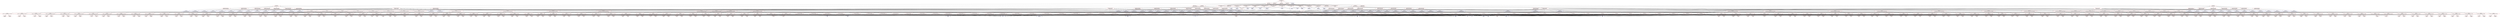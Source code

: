 digraph model_s{
"model_s" [ color=red, label="RooSimultaneousOpt\nmodel_s"];
"pdf_binch1_ChIso" [ color=red, label="RooProdPdf\npdf_binch1_ChIso"];
"pdf_binch1_ChIso_nuis" [ color=red, label="RooRealSumPdf\npdf_binch1_ChIso_nuis"];
"prop_binch1_ChIso" [ color=red, label="CMSHistErrorPropagator\nprop_binch1_ChIso"];
"shapeBkg_ch1_ChIso_isolatedZGamma_morph" [ color=red, label="CMSHistFunc\nshapeBkg_ch1_ChIso_isolatedZGamma_morph"];
"CMS_th1x" [ color=blue, label="RooRealVar\nCMS_th1x"];
"BTagSF_b" [ color=blue, label="RooRealVar\nBTagSF_b"];
"BTagSF_l" [ color=blue, label="RooRealVar\nBTagSF_l"];
"EleEff" [ color=blue, label="RooRealVar\nEleEff"];
"MuEff" [ color=blue, label="RooRealVar\nMuEff"];
"PU" [ color=blue, label="RooRealVar\nPU"];
"PhoEff" [ color=blue, label="RooRealVar\nPhoEff"];
"Q2" [ color=blue, label="RooRealVar\nQ2"];
"shapeBkg_ch1_ChIso_isolatedWGamma_morph" [ color=red, label="CMSHistFunc\nshapeBkg_ch1_ChIso_isolatedWGamma_morph"];
"shapeBkg_ch1_ChIso_isolatedTTbar_morph" [ color=red, label="CMSHistFunc\nshapeBkg_ch1_ChIso_isolatedTTbar_morph"];
"shapeBkg_ch1_ChIso_nonPromptTTGamma_morph" [ color=red, label="CMSHistFunc\nshapeBkg_ch1_ChIso_nonPromptTTGamma_morph"];
"shapeSig_ch1_ChIso_isolatedTTGamma_morph" [ color=red, label="CMSHistFunc\nshapeSig_ch1_ChIso_isolatedTTGamma_morph"];
"shapeBkg_ch1_ChIso_nonPromptTTbar_morph" [ color=red, label="CMSHistFunc\nshapeBkg_ch1_ChIso_nonPromptTTbar_morph"];
"shapeBkg_ch1_ChIso_nonPromptOther_morph" [ color=red, label="CMSHistFunc\nshapeBkg_ch1_ChIso_nonPromptOther_morph"];
"shapeBkg_ch1_ChIso_isolatedOther_morph" [ color=red, label="CMSHistFunc\nshapeBkg_ch1_ChIso_isolatedOther_morph"];
"n_exp_final_binch1_ChIso_proc_isolatedZGamma" [ color=red, label="RooProduct\nn_exp_final_binch1_ChIso_proc_isolatedZGamma"];
"systeff_ch1_ChIso_isolatedZGamma_BTagSF_b" [ color=red, label="AsymPow\nsysteff_ch1_ChIso_isolatedZGamma_BTagSF_b"];
"0.982561" [ color=red, label="RooConstVar\n0.982561"];
"1.017332" [ color=red, label="RooConstVar\n1.017332"];
"systeff_ch1_ChIso_isolatedZGamma_BTagSF_l" [ color=red, label="AsymPow\nsysteff_ch1_ChIso_isolatedZGamma_BTagSF_l"];
"0.965595" [ color=red, label="RooConstVar\n0.965595"];
"1.034641" [ color=red, label="RooConstVar\n1.034641"];
"systeff_ch1_ChIso_isolatedZGamma_EleEff" [ color=red, label="AsymPow\nsysteff_ch1_ChIso_isolatedZGamma_EleEff"];
"0.979689" [ color=red, label="RooConstVar\n0.979689"];
"1.020640" [ color=red, label="RooConstVar\n1.020640"];
"systeff_ch1_ChIso_isolatedZGamma_PhoEff" [ color=red, label="AsymPow\nsysteff_ch1_ChIso_isolatedZGamma_PhoEff"];
"0.974594" [ color=red, label="RooConstVar\n0.974594"];
"1.025406" [ color=red, label="RooConstVar\n1.025406"];
"n_exp_binch1_ChIso_proc_isolatedZGamma" [ color=red, label="ProcessNormalization\nn_exp_binch1_ChIso_proc_isolatedZGamma"];
"lumi" [ color=blue, label="RooRealVar\nlumi"];
"ZGSF" [ color=blue, label="RooRealVar\nZGSF"];
"n_exp_final_binch1_ChIso_proc_isolatedWGamma" [ color=red, label="RooProduct\nn_exp_final_binch1_ChIso_proc_isolatedWGamma"];
"systeff_ch1_ChIso_isolatedWGamma_BTagSF_b" [ color=red, label="AsymPow\nsysteff_ch1_ChIso_isolatedWGamma_BTagSF_b"];
"0.982002" [ color=red, label="RooConstVar\n0.982002"];
"1.017828" [ color=red, label="RooConstVar\n1.017828"];
"systeff_ch1_ChIso_isolatedWGamma_BTagSF_l" [ color=red, label="AsymPow\nsysteff_ch1_ChIso_isolatedWGamma_BTagSF_l"];
"0.959457" [ color=red, label="RooConstVar\n0.959457"];
"1.040486" [ color=red, label="RooConstVar\n1.040486"];
"systeff_ch1_ChIso_isolatedWGamma_EleEff" [ color=red, label="AsymPow\nsysteff_ch1_ChIso_isolatedWGamma_EleEff"];
"0.979227" [ color=red, label="RooConstVar\n0.979227"];
"1.021093" [ color=red, label="RooConstVar\n1.021093"];
"systeff_ch1_ChIso_isolatedWGamma_PhoEff" [ color=red, label="AsymPow\nsysteff_ch1_ChIso_isolatedWGamma_PhoEff"];
"0.973225" [ color=red, label="RooConstVar\n0.973225"];
"1.026775" [ color=red, label="RooConstVar\n1.026775"];
"n_exp_binch1_ChIso_proc_isolatedWGamma" [ color=red, label="ProcessNormalization\nn_exp_binch1_ChIso_proc_isolatedWGamma"];
"WGSF" [ color=blue, label="RooRealVar\nWGSF"];
"n_exp_final_binch1_ChIso_proc_isolatedTTbar" [ color=red, label="RooProduct\nn_exp_final_binch1_ChIso_proc_isolatedTTbar"];
"systeff_ch1_ChIso_isolatedTTbar_BTagSF_b" [ color=red, label="AsymPow\nsysteff_ch1_ChIso_isolatedTTbar_BTagSF_b"];
"0.993322" [ color=red, label="RooConstVar\n0.993322"];
"1.006411" [ color=red, label="RooConstVar\n1.006411"];
"systeff_ch1_ChIso_isolatedTTbar_EleEff" [ color=red, label="AsymPow\nsysteff_ch1_ChIso_isolatedTTbar_EleEff"];
"0.981767" [ color=red, label="RooConstVar\n0.981767"];
"1.018543" [ color=red, label="RooConstVar\n1.018543"];
"systeff_ch1_ChIso_isolatedTTbar_PhoEff" [ color=red, label="AsymPow\nsysteff_ch1_ChIso_isolatedTTbar_PhoEff"];
"0.974112" [ color=red, label="RooConstVar\n0.974112"];
"1.025888" [ color=red, label="RooConstVar\n1.025888"];
"n_exp_binch1_ChIso_proc_isolatedTTbar" [ color=red, label="ProcessNormalization\nn_exp_binch1_ChIso_proc_isolatedTTbar"];
"TTbarSF" [ color=blue, label="RooRealVar\nTTbarSF"];
"n_exp_final_binch1_ChIso_proc_nonPromptTTGamma" [ color=red, label="RooProduct\nn_exp_final_binch1_ChIso_proc_nonPromptTTGamma"];
"systeff_ch1_ChIso_nonPromptTTGamma_BTagSF_b" [ color=red, label="AsymPow\nsysteff_ch1_ChIso_nonPromptTTGamma_BTagSF_b"];
"0.991048" [ color=red, label="RooConstVar\n0.991048"];
"1.008741" [ color=red, label="RooConstVar\n1.008741"];
"systeff_ch1_ChIso_nonPromptTTGamma_BTagSF_l" [ color=red, label="AsymPow\nsysteff_ch1_ChIso_nonPromptTTGamma_BTagSF_l"];
"0.998861" [ color=red, label="RooConstVar\n0.998861"];
"1.001148" [ color=red, label="RooConstVar\n1.001148"];
"systeff_ch1_ChIso_nonPromptTTGamma_EleEff" [ color=red, label="AsymPow\nsysteff_ch1_ChIso_nonPromptTTGamma_EleEff"];
"0.982056" [ color=red, label="RooConstVar\n0.982056"];
"1.018192" [ color=red, label="RooConstVar\n1.018192"];
"systeff_ch1_ChIso_nonPromptTTGamma_PhoEff" [ color=red, label="AsymPow\nsysteff_ch1_ChIso_nonPromptTTGamma_PhoEff"];
"0.973267" [ color=red, label="RooConstVar\n0.973267"];
"1.026733" [ color=red, label="RooConstVar\n1.026733"];
"n_exp_binch1_ChIso_proc_nonPromptTTGamma" [ color=red, label="ProcessNormalization\nn_exp_binch1_ChIso_proc_nonPromptTTGamma"];
"nonPromptSF" [ color=blue, label="RooRealVar\nnonPromptSF"];
"n_exp_final_binch1_ChIso_proc_isolatedTTGamma" [ color=red, label="RooProduct\nn_exp_final_binch1_ChIso_proc_isolatedTTGamma"];
"systeff_ch1_ChIso_isolatedTTGamma_BTagSF_b" [ color=red, label="AsymPow\nsysteff_ch1_ChIso_isolatedTTGamma_BTagSF_b"];
"0.991332" [ color=red, label="RooConstVar\n0.991332"];
"1.008441" [ color=red, label="RooConstVar\n1.008441"];
"systeff_ch1_ChIso_isolatedTTGamma_EleEff" [ color=red, label="AsymPow\nsysteff_ch1_ChIso_isolatedTTGamma_EleEff"];
"0.982131" [ color=red, label="RooConstVar\n0.982131"];
"1.018099" [ color=red, label="RooConstVar\n1.018099"];
"systeff_ch1_ChIso_isolatedTTGamma_PhoEff" [ color=red, label="AsymPow\nsysteff_ch1_ChIso_isolatedTTGamma_PhoEff"];
"0.973842" [ color=red, label="RooConstVar\n0.973842"];
"1.026151" [ color=red, label="RooConstVar\n1.026151"];
"n_exp_binch1_ChIso_proc_isolatedTTGamma" [ color=red, label="ProcessNormalization\nn_exp_binch1_ChIso_proc_isolatedTTGamma"];
"r" [ color=blue, label="RooRealVar\nr"];
"n_exp_final_binch1_ChIso_proc_nonPromptTTbar" [ color=red, label="RooProduct\nn_exp_final_binch1_ChIso_proc_nonPromptTTbar"];
"systeff_ch1_ChIso_nonPromptTTbar_BTagSF_b" [ color=red, label="AsymPow\nsysteff_ch1_ChIso_nonPromptTTbar_BTagSF_b"];
"0.991724" [ color=red, label="RooConstVar\n0.991724"];
"1.008065" [ color=red, label="RooConstVar\n1.008065"];
"systeff_ch1_ChIso_nonPromptTTbar_BTagSF_l" [ color=red, label="AsymPow\nsysteff_ch1_ChIso_nonPromptTTbar_BTagSF_l"];
"0.998610" [ color=red, label="RooConstVar\n0.998610"];
"1.001393" [ color=red, label="RooConstVar\n1.001393"];
"systeff_ch1_ChIso_nonPromptTTbar_EleEff" [ color=red, label="AsymPow\nsysteff_ch1_ChIso_nonPromptTTbar_EleEff"];
"0.982727" [ color=red, label="RooConstVar\n0.982727"];
"1.017487" [ color=red, label="RooConstVar\n1.017487"];
"systeff_ch1_ChIso_nonPromptTTbar_PhoEff" [ color=red, label="AsymPow\nsysteff_ch1_ChIso_nonPromptTTbar_PhoEff"];
"0.973033" [ color=red, label="RooConstVar\n0.973033"];
"1.026967" [ color=red, label="RooConstVar\n1.026967"];
"n_exp_binch1_ChIso_proc_nonPromptTTbar" [ color=red, label="ProcessNormalization\nn_exp_binch1_ChIso_proc_nonPromptTTbar"];
"n_exp_final_binch1_ChIso_proc_nonPromptOther" [ color=red, label="RooProduct\nn_exp_final_binch1_ChIso_proc_nonPromptOther"];
"systeff_ch1_ChIso_nonPromptOther_BTagSF_b" [ color=red, label="AsymPow\nsysteff_ch1_ChIso_nonPromptOther_BTagSF_b"];
"0.980935" [ color=red, label="RooConstVar\n0.980935"];
"1.018962" [ color=red, label="RooConstVar\n1.018962"];
"systeff_ch1_ChIso_nonPromptOther_BTagSF_l" [ color=red, label="AsymPow\nsysteff_ch1_ChIso_nonPromptOther_BTagSF_l"];
"0.972932" [ color=red, label="RooConstVar\n0.972932"];
"1.027063" [ color=red, label="RooConstVar\n1.027063"];
"systeff_ch1_ChIso_nonPromptOther_EleEff" [ color=red, label="AsymPow\nsysteff_ch1_ChIso_nonPromptOther_EleEff"];
"0.976338" [ color=red, label="RooConstVar\n0.976338"];
"1.024175" [ color=red, label="RooConstVar\n1.024175"];
"systeff_ch1_ChIso_nonPromptOther_PhoEff" [ color=red, label="AsymPow\nsysteff_ch1_ChIso_nonPromptOther_PhoEff"];
"0.972453" [ color=red, label="RooConstVar\n0.972453"];
"1.027547" [ color=red, label="RooConstVar\n1.027547"];
"n_exp_binch1_ChIso_proc_nonPromptOther" [ color=red, label="ProcessNormalization\nn_exp_binch1_ChIso_proc_nonPromptOther"];
"OtherSF" [ color=blue, label="RooRealVar\nOtherSF"];
"n_exp_final_binch1_ChIso_proc_isolatedOther" [ color=red, label="RooProduct\nn_exp_final_binch1_ChIso_proc_isolatedOther"];
"systeff_ch1_ChIso_isolatedOther_BTagSF_b" [ color=red, label="AsymPow\nsysteff_ch1_ChIso_isolatedOther_BTagSF_b"];
"0.981817" [ color=red, label="RooConstVar\n0.981817"];
"1.018193" [ color=red, label="RooConstVar\n1.018193"];
"systeff_ch1_ChIso_isolatedOther_BTagSF_l" [ color=red, label="AsymPow\nsysteff_ch1_ChIso_isolatedOther_BTagSF_l"];
"0.969608" [ color=red, label="RooConstVar\n0.969608"];
"1.030083" [ color=red, label="RooConstVar\n1.030083"];
"systeff_ch1_ChIso_isolatedOther_EleEff" [ color=red, label="AsymPow\nsysteff_ch1_ChIso_isolatedOther_EleEff"];
"0.977527" [ color=red, label="RooConstVar\n0.977527"];
"1.022952" [ color=red, label="RooConstVar\n1.022952"];
"systeff_ch1_ChIso_isolatedOther_PhoEff" [ color=red, label="AsymPow\nsysteff_ch1_ChIso_isolatedOther_PhoEff"];
"0.974250" [ color=red, label="RooConstVar\n0.974250"];
"1.025749" [ color=red, label="RooConstVar\n1.025749"];
"n_exp_binch1_ChIso_proc_isolatedOther" [ color=red, label="ProcessNormalization\nn_exp_binch1_ChIso_proc_isolatedOther"];
"prop_binch1_ChIso_bin0" [ color=blue, label="RooRealVar\nprop_binch1_ChIso_bin0"];
"prop_binch1_ChIso_bin1" [ color=blue, label="RooRealVar\nprop_binch1_ChIso_bin1"];
"prop_binch1_ChIso_bin2" [ color=blue, label="RooRealVar\nprop_binch1_ChIso_bin2"];
"prop_binch1_ChIso_bin3" [ color=blue, label="RooRealVar\nprop_binch1_ChIso_bin3"];
"prop_binch1_ChIso_bin4" [ color=blue, label="RooRealVar\nprop_binch1_ChIso_bin4"];
"prop_binch1_ChIso_bin5" [ color=blue, label="RooRealVar\nprop_binch1_ChIso_bin5"];
"prop_binch1_ChIso_bin6" [ color=blue, label="RooRealVar\nprop_binch1_ChIso_bin6"];
"prop_binch1_ChIso_bin7" [ color=blue, label="RooRealVar\nprop_binch1_ChIso_bin7"];
"ONE" [ color=blue, label="RooRealVar\nONE"];
"pdfbins_binch1_ChIso" [ color=red, label="RooProdPdf\npdfbins_binch1_ChIso"];
"prop_binch1_ChIso_bin0_Pdf" [ color=red, label="SimpleGaussianConstraint\nprop_binch1_ChIso_bin0_Pdf"];
"prop_binch1_ChIso_bin0_In" [ color=blue, label="RooRealVar\nprop_binch1_ChIso_bin0_In"];
"1" [ color=red, label="RooConstVar\n1"];
"prop_binch1_ChIso_bin1_Pdf" [ color=red, label="SimpleGaussianConstraint\nprop_binch1_ChIso_bin1_Pdf"];
"prop_binch1_ChIso_bin1_In" [ color=blue, label="RooRealVar\nprop_binch1_ChIso_bin1_In"];
"prop_binch1_ChIso_bin2_Pdf" [ color=red, label="SimpleGaussianConstraint\nprop_binch1_ChIso_bin2_Pdf"];
"prop_binch1_ChIso_bin2_In" [ color=blue, label="RooRealVar\nprop_binch1_ChIso_bin2_In"];
"prop_binch1_ChIso_bin3_Pdf" [ color=red, label="SimpleGaussianConstraint\nprop_binch1_ChIso_bin3_Pdf"];
"prop_binch1_ChIso_bin3_In" [ color=blue, label="RooRealVar\nprop_binch1_ChIso_bin3_In"];
"prop_binch1_ChIso_bin4_Pdf" [ color=red, label="SimpleGaussianConstraint\nprop_binch1_ChIso_bin4_Pdf"];
"prop_binch1_ChIso_bin4_In" [ color=blue, label="RooRealVar\nprop_binch1_ChIso_bin4_In"];
"prop_binch1_ChIso_bin5_Pdf" [ color=red, label="SimpleGaussianConstraint\nprop_binch1_ChIso_bin5_Pdf"];
"prop_binch1_ChIso_bin5_In" [ color=blue, label="RooRealVar\nprop_binch1_ChIso_bin5_In"];
"prop_binch1_ChIso_bin6_Pdf" [ color=red, label="SimpleGaussianConstraint\nprop_binch1_ChIso_bin6_Pdf"];
"prop_binch1_ChIso_bin6_In" [ color=blue, label="RooRealVar\nprop_binch1_ChIso_bin6_In"];
"prop_binch1_ChIso_bin7_Pdf" [ color=red, label="SimpleGaussianConstraint\nprop_binch1_ChIso_bin7_Pdf"];
"prop_binch1_ChIso_bin7_In" [ color=blue, label="RooRealVar\nprop_binch1_ChIso_bin7_In"];
"BTagSF_b_Pdf" [ color=red, label="SimpleGaussianConstraint\nBTagSF_b_Pdf"];
"BTagSF_b_In" [ color=blue, label="RooRealVar\nBTagSF_b_In"];
"BTagSF_l_Pdf" [ color=red, label="SimpleGaussianConstraint\nBTagSF_l_Pdf"];
"BTagSF_l_In" [ color=blue, label="RooRealVar\nBTagSF_l_In"];
"EleEff_Pdf" [ color=red, label="SimpleGaussianConstraint\nEleEff_Pdf"];
"EleEff_In" [ color=blue, label="RooRealVar\nEleEff_In"];
"MuEff_Pdf" [ color=red, label="SimpleGaussianConstraint\nMuEff_Pdf"];
"MuEff_In" [ color=blue, label="RooRealVar\nMuEff_In"];
"PU_Pdf" [ color=red, label="SimpleGaussianConstraint\nPU_Pdf"];
"PU_In" [ color=blue, label="RooRealVar\nPU_In"];
"PhoEff_Pdf" [ color=red, label="SimpleGaussianConstraint\nPhoEff_Pdf"];
"PhoEff_In" [ color=blue, label="RooRealVar\nPhoEff_In"];
"Q2_Pdf" [ color=red, label="SimpleGaussianConstraint\nQ2_Pdf"];
"Q2_In" [ color=blue, label="RooRealVar\nQ2_In"];
"lumi_Pdf" [ color=red, label="SimpleGaussianConstraint\nlumi_Pdf"];
"lumi_In" [ color=blue, label="RooRealVar\nlumi_In"];
"ZGSF_Pdf" [ color=red, label="SimpleGaussianConstraint\nZGSF_Pdf"];
"0.2" [ color=red, label="RooConstVar\n0.2"];
"ZGSF_In" [ color=blue, label="RooRealVar\nZGSF_In"];
"TTbarSF_Pdf" [ color=red, label="SimpleGaussianConstraint\nTTbarSF_Pdf"];
"TTbarSF_In" [ color=blue, label="RooRealVar\nTTbarSF_In"];
"OtherSF_Pdf" [ color=red, label="SimpleGaussianConstraint\nOtherSF_Pdf"];
"OtherSF_In" [ color=blue, label="RooRealVar\nOtherSF_In"];
"WGSF_Pdf" [ color=red, label="SimpleGaussianConstraint\nWGSF_Pdf"];
"WGSF_In" [ color=blue, label="RooRealVar\nWGSF_In"];
"pdf_binch1_M3" [ color=red, label="RooProdPdf\npdf_binch1_M3"];
"pdf_binch1_M3_nuis" [ color=red, label="RooRealSumPdf\npdf_binch1_M3_nuis"];
"prop_binch1_M3" [ color=red, label="CMSHistErrorPropagator\nprop_binch1_M3"];
"shapeBkg_ch1_M3_isolatedZGamma_morph" [ color=red, label="CMSHistFunc\nshapeBkg_ch1_M3_isolatedZGamma_morph"];
"shapeBkg_ch1_M3_isolatedWGamma_morph" [ color=red, label="CMSHistFunc\nshapeBkg_ch1_M3_isolatedWGamma_morph"];
"shapeBkg_ch1_M3_isolatedTTbar_morph" [ color=red, label="CMSHistFunc\nshapeBkg_ch1_M3_isolatedTTbar_morph"];
"shapeBkg_ch1_M3_nonPromptTTGamma_morph" [ color=red, label="CMSHistFunc\nshapeBkg_ch1_M3_nonPromptTTGamma_morph"];
"shapeSig_ch1_M3_isolatedTTGamma_morph" [ color=red, label="CMSHistFunc\nshapeSig_ch1_M3_isolatedTTGamma_morph"];
"shapeBkg_ch1_M3_nonPromptTTbar_morph" [ color=red, label="CMSHistFunc\nshapeBkg_ch1_M3_nonPromptTTbar_morph"];
"shapeBkg_ch1_M3_nonPromptOther_morph" [ color=red, label="CMSHistFunc\nshapeBkg_ch1_M3_nonPromptOther_morph"];
"shapeBkg_ch1_M3_isolatedOther_morph" [ color=red, label="CMSHistFunc\nshapeBkg_ch1_M3_isolatedOther_morph"];
"n_exp_final_binch1_M3_proc_isolatedZGamma" [ color=red, label="RooProduct\nn_exp_final_binch1_M3_proc_isolatedZGamma"];
"systeff_ch1_M3_isolatedZGamma_BTagSF_b" [ color=red, label="AsymPow\nsysteff_ch1_M3_isolatedZGamma_BTagSF_b"];
"0.988404" [ color=red, label="RooConstVar\n0.988404"];
"1.011513" [ color=red, label="RooConstVar\n1.011513"];
"systeff_ch1_M3_isolatedZGamma_BTagSF_l" [ color=red, label="AsymPow\nsysteff_ch1_M3_isolatedZGamma_BTagSF_l"];
"0.960058" [ color=red, label="RooConstVar\n0.960058"];
"systeff_ch1_M3_isolatedZGamma_EleEff" [ color=red, label="AsymPow\nsysteff_ch1_M3_isolatedZGamma_EleEff"];
"0.979038" [ color=red, label="RooConstVar\n0.979038"];
"1.021330" [ color=red, label="RooConstVar\n1.021330"];
"systeff_ch1_M3_isolatedZGamma_PhoEff" [ color=red, label="AsymPow\nsysteff_ch1_M3_isolatedZGamma_PhoEff"];
"0.974282" [ color=red, label="RooConstVar\n0.974282"];
"1.025718" [ color=red, label="RooConstVar\n1.025718"];
"n_exp_binch1_M3_proc_isolatedZGamma" [ color=red, label="ProcessNormalization\nn_exp_binch1_M3_proc_isolatedZGamma"];
"n_exp_final_binch1_M3_proc_isolatedWGamma" [ color=red, label="RooProduct\nn_exp_final_binch1_M3_proc_isolatedWGamma"];
"systeff_ch1_M3_isolatedWGamma_BTagSF_b" [ color=red, label="AsymPow\nsysteff_ch1_M3_isolatedWGamma_BTagSF_b"];
"0.980994" [ color=red, label="RooConstVar\n0.980994"];
"1.018832" [ color=red, label="RooConstVar\n1.018832"];
"systeff_ch1_M3_isolatedWGamma_BTagSF_l" [ color=red, label="AsymPow\nsysteff_ch1_M3_isolatedWGamma_BTagSF_l"];
"0.963435" [ color=red, label="RooConstVar\n0.963435"];
"1.036820" [ color=red, label="RooConstVar\n1.036820"];
"systeff_ch1_M3_isolatedWGamma_EleEff" [ color=red, label="AsymPow\nsysteff_ch1_M3_isolatedWGamma_EleEff"];
"0.978391" [ color=red, label="RooConstVar\n0.978391"];
"1.021947" [ color=red, label="RooConstVar\n1.021947"];
"systeff_ch1_M3_isolatedWGamma_PhoEff" [ color=red, label="AsymPow\nsysteff_ch1_M3_isolatedWGamma_PhoEff"];
"0.973136" [ color=red, label="RooConstVar\n0.973136"];
"1.026864" [ color=red, label="RooConstVar\n1.026864"];
"n_exp_binch1_M3_proc_isolatedWGamma" [ color=red, label="ProcessNormalization\nn_exp_binch1_M3_proc_isolatedWGamma"];
"n_exp_final_binch1_M3_proc_isolatedTTbar" [ color=red, label="RooProduct\nn_exp_final_binch1_M3_proc_isolatedTTbar"];
"systeff_ch1_M3_isolatedTTbar_BTagSF_b" [ color=red, label="AsymPow\nsysteff_ch1_M3_isolatedTTbar_BTagSF_b"];
"0.992453" [ color=red, label="RooConstVar\n0.992453"];
"1.007308" [ color=red, label="RooConstVar\n1.007308"];
"systeff_ch1_M3_isolatedTTbar_EleEff" [ color=red, label="AsymPow\nsysteff_ch1_M3_isolatedTTbar_EleEff"];
"0.982582" [ color=red, label="RooConstVar\n0.982582"];
"1.017632" [ color=red, label="RooConstVar\n1.017632"];
"systeff_ch1_M3_isolatedTTbar_PhoEff" [ color=red, label="AsymPow\nsysteff_ch1_M3_isolatedTTbar_PhoEff"];
"0.974621" [ color=red, label="RooConstVar\n0.974621"];
"1.025379" [ color=red, label="RooConstVar\n1.025379"];
"n_exp_binch1_M3_proc_isolatedTTbar" [ color=red, label="ProcessNormalization\nn_exp_binch1_M3_proc_isolatedTTbar"];
"n_exp_final_binch1_M3_proc_nonPromptTTGamma" [ color=red, label="RooProduct\nn_exp_final_binch1_M3_proc_nonPromptTTGamma"];
"systeff_ch1_M3_nonPromptTTGamma_BTagSF_b" [ color=red, label="AsymPow\nsysteff_ch1_M3_nonPromptTTGamma_BTagSF_b"];
"0.991964" [ color=red, label="RooConstVar\n0.991964"];
"1.007828" [ color=red, label="RooConstVar\n1.007828"];
"systeff_ch1_M3_nonPromptTTGamma_BTagSF_l" [ color=red, label="AsymPow\nsysteff_ch1_M3_nonPromptTTGamma_BTagSF_l"];
"0.997763" [ color=red, label="RooConstVar\n0.997763"];
"1.002210" [ color=red, label="RooConstVar\n1.002210"];
"systeff_ch1_M3_nonPromptTTGamma_EleEff" [ color=red, label="AsymPow\nsysteff_ch1_M3_nonPromptTTGamma_EleEff"];
"0.982613" [ color=red, label="RooConstVar\n0.982613"];
"1.017622" [ color=red, label="RooConstVar\n1.017622"];
"systeff_ch1_M3_nonPromptTTGamma_PhoEff" [ color=red, label="AsymPow\nsysteff_ch1_M3_nonPromptTTGamma_PhoEff"];
"0.972855" [ color=red, label="RooConstVar\n0.972855"];
"1.027145" [ color=red, label="RooConstVar\n1.027145"];
"n_exp_binch1_M3_proc_nonPromptTTGamma" [ color=red, label="ProcessNormalization\nn_exp_binch1_M3_proc_nonPromptTTGamma"];
"n_exp_final_binch1_M3_proc_isolatedTTGamma" [ color=red, label="RooProduct\nn_exp_final_binch1_M3_proc_isolatedTTGamma"];
"systeff_ch1_M3_isolatedTTGamma_BTagSF_b" [ color=red, label="AsymPow\nsysteff_ch1_M3_isolatedTTGamma_BTagSF_b"];
"0.990811" [ color=red, label="RooConstVar\n0.990811"];
"1.008980" [ color=red, label="RooConstVar\n1.008980"];
"systeff_ch1_M3_isolatedTTGamma_EleEff" [ color=red, label="AsymPow\nsysteff_ch1_M3_isolatedTTGamma_EleEff"];
"0.982297" [ color=red, label="RooConstVar\n0.982297"];
"1.017933" [ color=red, label="RooConstVar\n1.017933"];
"systeff_ch1_M3_isolatedTTGamma_PhoEff" [ color=red, label="AsymPow\nsysteff_ch1_M3_isolatedTTGamma_PhoEff"];
"0.973636" [ color=red, label="RooConstVar\n0.973636"];
"1.026364" [ color=red, label="RooConstVar\n1.026364"];
"n_exp_binch1_M3_proc_isolatedTTGamma" [ color=red, label="ProcessNormalization\nn_exp_binch1_M3_proc_isolatedTTGamma"];
"n_exp_final_binch1_M3_proc_nonPromptTTbar" [ color=red, label="RooProduct\nn_exp_final_binch1_M3_proc_nonPromptTTbar"];
"systeff_ch1_M3_nonPromptTTbar_BTagSF_b" [ color=red, label="AsymPow\nsysteff_ch1_M3_nonPromptTTbar_BTagSF_b"];
"0.990866" [ color=red, label="RooConstVar\n0.990866"];
"1.008926" [ color=red, label="RooConstVar\n1.008926"];
"systeff_ch1_M3_nonPromptTTbar_EleEff" [ color=red, label="AsymPow\nsysteff_ch1_M3_nonPromptTTbar_EleEff"];
"0.982445" [ color=red, label="RooConstVar\n0.982445"];
"1.017777" [ color=red, label="RooConstVar\n1.017777"];
"systeff_ch1_M3_nonPromptTTbar_PhoEff" [ color=red, label="AsymPow\nsysteff_ch1_M3_nonPromptTTbar_PhoEff"];
"0.972582" [ color=red, label="RooConstVar\n0.972582"];
"1.027418" [ color=red, label="RooConstVar\n1.027418"];
"n_exp_binch1_M3_proc_nonPromptTTbar" [ color=red, label="ProcessNormalization\nn_exp_binch1_M3_proc_nonPromptTTbar"];
"n_exp_final_binch1_M3_proc_nonPromptOther" [ color=red, label="RooProduct\nn_exp_final_binch1_M3_proc_nonPromptOther"];
"systeff_ch1_M3_nonPromptOther_BTagSF_l" [ color=red, label="AsymPow\nsysteff_ch1_M3_nonPromptOther_BTagSF_l"];
"0.966841" [ color=red, label="RooConstVar\n0.966841"];
"1.034153" [ color=red, label="RooConstVar\n1.034153"];
"systeff_ch1_M3_nonPromptOther_EleEff" [ color=red, label="AsymPow\nsysteff_ch1_M3_nonPromptOther_EleEff"];
"0.980493" [ color=red, label="RooConstVar\n0.980493"];
"1.019868" [ color=red, label="RooConstVar\n1.019868"];
"systeff_ch1_M3_nonPromptOther_PhoEff" [ color=red, label="AsymPow\nsysteff_ch1_M3_nonPromptOther_PhoEff"];
"0.969726" [ color=red, label="RooConstVar\n0.969726"];
"1.030274" [ color=red, label="RooConstVar\n1.030274"];
"n_exp_binch1_M3_proc_nonPromptOther" [ color=red, label="ProcessNormalization\nn_exp_binch1_M3_proc_nonPromptOther"];
"n_exp_final_binch1_M3_proc_isolatedOther" [ color=red, label="RooProduct\nn_exp_final_binch1_M3_proc_isolatedOther"];
"systeff_ch1_M3_isolatedOther_BTagSF_b" [ color=red, label="AsymPow\nsysteff_ch1_M3_isolatedOther_BTagSF_b"];
"0.978256" [ color=red, label="RooConstVar\n0.978256"];
"1.021840" [ color=red, label="RooConstVar\n1.021840"];
"systeff_ch1_M3_isolatedOther_BTagSF_l" [ color=red, label="AsymPow\nsysteff_ch1_M3_isolatedOther_BTagSF_l"];
"0.972116" [ color=red, label="RooConstVar\n0.972116"];
"1.027631" [ color=red, label="RooConstVar\n1.027631"];
"systeff_ch1_M3_isolatedOther_EleEff" [ color=red, label="AsymPow\nsysteff_ch1_M3_isolatedOther_EleEff"];
"0.975694" [ color=red, label="RooConstVar\n0.975694"];
"1.024906" [ color=red, label="RooConstVar\n1.024906"];
"systeff_ch1_M3_isolatedOther_PhoEff" [ color=red, label="AsymPow\nsysteff_ch1_M3_isolatedOther_PhoEff"];
"0.974492" [ color=red, label="RooConstVar\n0.974492"];
"1.025508" [ color=red, label="RooConstVar\n1.025508"];
"n_exp_binch1_M3_proc_isolatedOther" [ color=red, label="ProcessNormalization\nn_exp_binch1_M3_proc_isolatedOther"];
"prop_binch1_M3_bin0" [ color=blue, label="RooRealVar\nprop_binch1_M3_bin0"];
"prop_binch1_M3_bin1" [ color=blue, label="RooRealVar\nprop_binch1_M3_bin1"];
"prop_binch1_M3_bin2" [ color=blue, label="RooRealVar\nprop_binch1_M3_bin2"];
"prop_binch1_M3_bin3" [ color=blue, label="RooRealVar\nprop_binch1_M3_bin3"];
"prop_binch1_M3_bin4" [ color=blue, label="RooRealVar\nprop_binch1_M3_bin4"];
"prop_binch1_M3_bin5" [ color=blue, label="RooRealVar\nprop_binch1_M3_bin5"];
"prop_binch1_M3_bin6" [ color=blue, label="RooRealVar\nprop_binch1_M3_bin6"];
"prop_binch1_M3_bin7" [ color=blue, label="RooRealVar\nprop_binch1_M3_bin7"];
"pdfbins_binch1_M3" [ color=red, label="RooProdPdf\npdfbins_binch1_M3"];
"prop_binch1_M3_bin0_Pdf" [ color=red, label="SimpleGaussianConstraint\nprop_binch1_M3_bin0_Pdf"];
"prop_binch1_M3_bin0_In" [ color=blue, label="RooRealVar\nprop_binch1_M3_bin0_In"];
"prop_binch1_M3_bin1_Pdf" [ color=red, label="SimpleGaussianConstraint\nprop_binch1_M3_bin1_Pdf"];
"prop_binch1_M3_bin1_In" [ color=blue, label="RooRealVar\nprop_binch1_M3_bin1_In"];
"prop_binch1_M3_bin2_Pdf" [ color=red, label="SimpleGaussianConstraint\nprop_binch1_M3_bin2_Pdf"];
"prop_binch1_M3_bin2_In" [ color=blue, label="RooRealVar\nprop_binch1_M3_bin2_In"];
"prop_binch1_M3_bin3_Pdf" [ color=red, label="SimpleGaussianConstraint\nprop_binch1_M3_bin3_Pdf"];
"prop_binch1_M3_bin3_In" [ color=blue, label="RooRealVar\nprop_binch1_M3_bin3_In"];
"prop_binch1_M3_bin4_Pdf" [ color=red, label="SimpleGaussianConstraint\nprop_binch1_M3_bin4_Pdf"];
"prop_binch1_M3_bin4_In" [ color=blue, label="RooRealVar\nprop_binch1_M3_bin4_In"];
"prop_binch1_M3_bin5_Pdf" [ color=red, label="SimpleGaussianConstraint\nprop_binch1_M3_bin5_Pdf"];
"prop_binch1_M3_bin5_In" [ color=blue, label="RooRealVar\nprop_binch1_M3_bin5_In"];
"prop_binch1_M3_bin6_Pdf" [ color=red, label="SimpleGaussianConstraint\nprop_binch1_M3_bin6_Pdf"];
"prop_binch1_M3_bin6_In" [ color=blue, label="RooRealVar\nprop_binch1_M3_bin6_In"];
"prop_binch1_M3_bin7_Pdf" [ color=red, label="SimpleGaussianConstraint\nprop_binch1_M3_bin7_Pdf"];
"prop_binch1_M3_bin7_In" [ color=blue, label="RooRealVar\nprop_binch1_M3_bin7_In"];
"pdf_binch2_ChIso" [ color=red, label="RooProdPdf\npdf_binch2_ChIso"];
"pdf_binch2_ChIso_nuis" [ color=red, label="RooRealSumPdf\npdf_binch2_ChIso_nuis"];
"prop_binch2_ChIso" [ color=red, label="CMSHistErrorPropagator\nprop_binch2_ChIso"];
"shapeBkg_ch2_ChIso_isolatedZGamma_morph" [ color=red, label="CMSHistFunc\nshapeBkg_ch2_ChIso_isolatedZGamma_morph"];
"shapeBkg_ch2_ChIso_isolatedWGamma_morph" [ color=red, label="CMSHistFunc\nshapeBkg_ch2_ChIso_isolatedWGamma_morph"];
"shapeBkg_ch2_ChIso_isolatedTTbar_morph" [ color=red, label="CMSHistFunc\nshapeBkg_ch2_ChIso_isolatedTTbar_morph"];
"shapeBkg_ch2_ChIso_nonPromptTTGamma_morph" [ color=red, label="CMSHistFunc\nshapeBkg_ch2_ChIso_nonPromptTTGamma_morph"];
"shapeSig_ch2_ChIso_isolatedTTGamma_morph" [ color=red, label="CMSHistFunc\nshapeSig_ch2_ChIso_isolatedTTGamma_morph"];
"shapeBkg_ch2_ChIso_nonPromptTTbar_morph" [ color=red, label="CMSHistFunc\nshapeBkg_ch2_ChIso_nonPromptTTbar_morph"];
"shapeBkg_ch2_ChIso_nonPromptOther_morph" [ color=red, label="CMSHistFunc\nshapeBkg_ch2_ChIso_nonPromptOther_morph"];
"shapeBkg_ch2_ChIso_isolatedOther_morph" [ color=red, label="CMSHistFunc\nshapeBkg_ch2_ChIso_isolatedOther_morph"];
"n_exp_final_binch2_ChIso_proc_isolatedZGamma" [ color=red, label="RooProduct\nn_exp_final_binch2_ChIso_proc_isolatedZGamma"];
"systeff_ch2_ChIso_isolatedZGamma_BTagSF_b" [ color=red, label="AsymPow\nsysteff_ch2_ChIso_isolatedZGamma_BTagSF_b"];
"0.983168" [ color=red, label="RooConstVar\n0.983168"];
"1.016694" [ color=red, label="RooConstVar\n1.016694"];
"systeff_ch2_ChIso_isolatedZGamma_BTagSF_l" [ color=red, label="AsymPow\nsysteff_ch2_ChIso_isolatedZGamma_BTagSF_l"];
"0.969271" [ color=red, label="RooConstVar\n0.969271"];
"1.030796" [ color=red, label="RooConstVar\n1.030796"];
"systeff_ch2_ChIso_isolatedZGamma_MuEff" [ color=red, label="AsymPow\nsysteff_ch2_ChIso_isolatedZGamma_MuEff"];
"0.992235" [ color=red, label="RooConstVar\n0.992235"];
"1.007794" [ color=red, label="RooConstVar\n1.007794"];
"systeff_ch2_ChIso_isolatedZGamma_PhoEff" [ color=red, label="AsymPow\nsysteff_ch2_ChIso_isolatedZGamma_PhoEff"];
"0.974467" [ color=red, label="RooConstVar\n0.974467"];
"1.025532" [ color=red, label="RooConstVar\n1.025532"];
"n_exp_binch2_ChIso_proc_isolatedZGamma" [ color=red, label="ProcessNormalization\nn_exp_binch2_ChIso_proc_isolatedZGamma"];
"n_exp_final_binch2_ChIso_proc_isolatedWGamma" [ color=red, label="RooProduct\nn_exp_final_binch2_ChIso_proc_isolatedWGamma"];
"systeff_ch2_ChIso_isolatedWGamma_BTagSF_b" [ color=red, label="AsymPow\nsysteff_ch2_ChIso_isolatedWGamma_BTagSF_b"];
"0.974209" [ color=red, label="RooConstVar\n0.974209"];
"1.025729" [ color=red, label="RooConstVar\n1.025729"];
"systeff_ch2_ChIso_isolatedWGamma_BTagSF_l" [ color=red, label="AsymPow\nsysteff_ch2_ChIso_isolatedWGamma_BTagSF_l"];
"0.971769" [ color=red, label="RooConstVar\n0.971769"];
"1.028197" [ color=red, label="RooConstVar\n1.028197"];
"systeff_ch2_ChIso_isolatedWGamma_MuEff" [ color=red, label="AsymPow\nsysteff_ch2_ChIso_isolatedWGamma_MuEff"];
"0.990203" [ color=red, label="RooConstVar\n0.990203"];
"1.009883" [ color=red, label="RooConstVar\n1.009883"];
"systeff_ch2_ChIso_isolatedWGamma_PhoEff" [ color=red, label="AsymPow\nsysteff_ch2_ChIso_isolatedWGamma_PhoEff"];
"0.974729" [ color=red, label="RooConstVar\n0.974729"];
"1.025271" [ color=red, label="RooConstVar\n1.025271"];
"n_exp_binch2_ChIso_proc_isolatedWGamma" [ color=red, label="ProcessNormalization\nn_exp_binch2_ChIso_proc_isolatedWGamma"];
"n_exp_final_binch2_ChIso_proc_isolatedTTbar" [ color=red, label="RooProduct\nn_exp_final_binch2_ChIso_proc_isolatedTTbar"];
"systeff_ch2_ChIso_isolatedTTbar_BTagSF_b" [ color=red, label="AsymPow\nsysteff_ch2_ChIso_isolatedTTbar_BTagSF_b"];
"0.992493" [ color=red, label="RooConstVar\n0.992493"];
"1.007269" [ color=red, label="RooConstVar\n1.007269"];
"systeff_ch2_ChIso_isolatedTTbar_MuEff" [ color=red, label="AsymPow\nsysteff_ch2_ChIso_isolatedTTbar_MuEff"];
"0.991776" [ color=red, label="RooConstVar\n0.991776"];
"1.008273" [ color=red, label="RooConstVar\n1.008273"];
"systeff_ch2_ChIso_isolatedTTbar_PhoEff" [ color=red, label="AsymPow\nsysteff_ch2_ChIso_isolatedTTbar_PhoEff"];
"0.974118" [ color=red, label="RooConstVar\n0.974118"];
"1.025882" [ color=red, label="RooConstVar\n1.025882"];
"n_exp_binch2_ChIso_proc_isolatedTTbar" [ color=red, label="ProcessNormalization\nn_exp_binch2_ChIso_proc_isolatedTTbar"];
"n_exp_final_binch2_ChIso_proc_nonPromptTTGamma" [ color=red, label="RooProduct\nn_exp_final_binch2_ChIso_proc_nonPromptTTGamma"];
"systeff_ch2_ChIso_nonPromptTTGamma_BTagSF_b" [ color=red, label="AsymPow\nsysteff_ch2_ChIso_nonPromptTTGamma_BTagSF_b"];
"0.990868" [ color=red, label="RooConstVar\n0.990868"];
"1.008932" [ color=red, label="RooConstVar\n1.008932"];
"systeff_ch2_ChIso_nonPromptTTGamma_MuEff" [ color=red, label="AsymPow\nsysteff_ch2_ChIso_nonPromptTTGamma_MuEff"];
"0.991956" [ color=red, label="RooConstVar\n0.991956"];
"1.008092" [ color=red, label="RooConstVar\n1.008092"];
"systeff_ch2_ChIso_nonPromptTTGamma_PhoEff" [ color=red, label="AsymPow\nsysteff_ch2_ChIso_nonPromptTTGamma_PhoEff"];
"0.973154" [ color=red, label="RooConstVar\n0.973154"];
"1.026846" [ color=red, label="RooConstVar\n1.026846"];
"n_exp_binch2_ChIso_proc_nonPromptTTGamma" [ color=red, label="ProcessNormalization\nn_exp_binch2_ChIso_proc_nonPromptTTGamma"];
"n_exp_final_binch2_ChIso_proc_isolatedTTGamma" [ color=red, label="RooProduct\nn_exp_final_binch2_ChIso_proc_isolatedTTGamma"];
"systeff_ch2_ChIso_isolatedTTGamma_BTagSF_b" [ color=red, label="AsymPow\nsysteff_ch2_ChIso_isolatedTTGamma_BTagSF_b"];
"0.991184" [ color=red, label="RooConstVar\n0.991184"];
"1.008611" [ color=red, label="RooConstVar\n1.008611"];
"systeff_ch2_ChIso_isolatedTTGamma_MuEff" [ color=red, label="AsymPow\nsysteff_ch2_ChIso_isolatedTTGamma_MuEff"];
"0.991875" [ color=red, label="RooConstVar\n0.991875"];
"1.008189" [ color=red, label="RooConstVar\n1.008189"];
"systeff_ch2_ChIso_isolatedTTGamma_PhoEff" [ color=red, label="AsymPow\nsysteff_ch2_ChIso_isolatedTTGamma_PhoEff"];
"0.973831" [ color=red, label="RooConstVar\n0.973831"];
"1.026180" [ color=red, label="RooConstVar\n1.026180"];
"n_exp_binch2_ChIso_proc_isolatedTTGamma" [ color=red, label="ProcessNormalization\nn_exp_binch2_ChIso_proc_isolatedTTGamma"];
"n_exp_final_binch2_ChIso_proc_nonPromptTTbar" [ color=red, label="RooProduct\nn_exp_final_binch2_ChIso_proc_nonPromptTTbar"];
"systeff_ch2_ChIso_nonPromptTTbar_BTagSF_b" [ color=red, label="AsymPow\nsysteff_ch2_ChIso_nonPromptTTbar_BTagSF_b"];
"0.991633" [ color=red, label="RooConstVar\n0.991633"];
"1.008155" [ color=red, label="RooConstVar\n1.008155"];
"systeff_ch2_ChIso_nonPromptTTbar_BTagSF_l" [ color=red, label="AsymPow\nsysteff_ch2_ChIso_nonPromptTTbar_BTagSF_l"];
"0.998711" [ color=red, label="RooConstVar\n0.998711"];
"1.001286" [ color=red, label="RooConstVar\n1.001286"];
"systeff_ch2_ChIso_nonPromptTTbar_MuEff" [ color=red, label="AsymPow\nsysteff_ch2_ChIso_nonPromptTTbar_MuEff"];
"0.992031" [ color=red, label="RooConstVar\n0.992031"];
"1.008016" [ color=red, label="RooConstVar\n1.008016"];
"systeff_ch2_ChIso_nonPromptTTbar_PhoEff" [ color=red, label="AsymPow\nsysteff_ch2_ChIso_nonPromptTTbar_PhoEff"];
"0.972998" [ color=red, label="RooConstVar\n0.972998"];
"1.027002" [ color=red, label="RooConstVar\n1.027002"];
"n_exp_binch2_ChIso_proc_nonPromptTTbar" [ color=red, label="ProcessNormalization\nn_exp_binch2_ChIso_proc_nonPromptTTbar"];
"n_exp_final_binch2_ChIso_proc_nonPromptOther" [ color=red, label="RooProduct\nn_exp_final_binch2_ChIso_proc_nonPromptOther"];
"systeff_ch2_ChIso_nonPromptOther_BTagSF_b" [ color=red, label="AsymPow\nsysteff_ch2_ChIso_nonPromptOther_BTagSF_b"];
"0.981992" [ color=red, label="RooConstVar\n0.981992"];
"1.017939" [ color=red, label="RooConstVar\n1.017939"];
"systeff_ch2_ChIso_nonPromptOther_BTagSF_l" [ color=red, label="AsymPow\nsysteff_ch2_ChIso_nonPromptOther_BTagSF_l"];
"0.969558" [ color=red, label="RooConstVar\n0.969558"];
"1.030691" [ color=red, label="RooConstVar\n1.030691"];
"systeff_ch2_ChIso_nonPromptOther_MuEff" [ color=red, label="AsymPow\nsysteff_ch2_ChIso_nonPromptOther_MuEff"];
"0.990912" [ color=red, label="RooConstVar\n0.990912"];
"1.009170" [ color=red, label="RooConstVar\n1.009170"];
"systeff_ch2_ChIso_nonPromptOther_PhoEff" [ color=red, label="AsymPow\nsysteff_ch2_ChIso_nonPromptOther_PhoEff"];
"n_exp_binch2_ChIso_proc_nonPromptOther" [ color=red, label="ProcessNormalization\nn_exp_binch2_ChIso_proc_nonPromptOther"];
"n_exp_final_binch2_ChIso_proc_isolatedOther" [ color=red, label="RooProduct\nn_exp_final_binch2_ChIso_proc_isolatedOther"];
"systeff_ch2_ChIso_isolatedOther_BTagSF_b" [ color=red, label="AsymPow\nsysteff_ch2_ChIso_isolatedOther_BTagSF_b"];
"0.993722" [ color=red, label="RooConstVar\n0.993722"];
"1.005883" [ color=red, label="RooConstVar\n1.005883"];
"systeff_ch2_ChIso_isolatedOther_MuEff" [ color=red, label="AsymPow\nsysteff_ch2_ChIso_isolatedOther_MuEff"];
"0.992746" [ color=red, label="RooConstVar\n0.992746"];
"1.007304" [ color=red, label="RooConstVar\n1.007304"];
"systeff_ch2_ChIso_isolatedOther_PhoEff" [ color=red, label="AsymPow\nsysteff_ch2_ChIso_isolatedOther_PhoEff"];
"0.979724" [ color=red, label="RooConstVar\n0.979724"];
"1.020276" [ color=red, label="RooConstVar\n1.020276"];
"n_exp_binch2_ChIso_proc_isolatedOther" [ color=red, label="ProcessNormalization\nn_exp_binch2_ChIso_proc_isolatedOther"];
"prop_binch2_ChIso_bin0" [ color=blue, label="RooRealVar\nprop_binch2_ChIso_bin0"];
"prop_binch2_ChIso_bin1" [ color=blue, label="RooRealVar\nprop_binch2_ChIso_bin1"];
"prop_binch2_ChIso_bin2" [ color=blue, label="RooRealVar\nprop_binch2_ChIso_bin2"];
"prop_binch2_ChIso_bin3" [ color=blue, label="RooRealVar\nprop_binch2_ChIso_bin3"];
"prop_binch2_ChIso_bin4" [ color=blue, label="RooRealVar\nprop_binch2_ChIso_bin4"];
"prop_binch2_ChIso_bin5" [ color=blue, label="RooRealVar\nprop_binch2_ChIso_bin5"];
"prop_binch2_ChIso_bin6" [ color=blue, label="RooRealVar\nprop_binch2_ChIso_bin6"];
"prop_binch2_ChIso_bin7" [ color=blue, label="RooRealVar\nprop_binch2_ChIso_bin7"];
"pdfbins_binch2_ChIso" [ color=red, label="RooProdPdf\npdfbins_binch2_ChIso"];
"prop_binch2_ChIso_bin0_Pdf" [ color=red, label="SimpleGaussianConstraint\nprop_binch2_ChIso_bin0_Pdf"];
"prop_binch2_ChIso_bin0_In" [ color=blue, label="RooRealVar\nprop_binch2_ChIso_bin0_In"];
"prop_binch2_ChIso_bin1_Pdf" [ color=red, label="SimpleGaussianConstraint\nprop_binch2_ChIso_bin1_Pdf"];
"prop_binch2_ChIso_bin1_In" [ color=blue, label="RooRealVar\nprop_binch2_ChIso_bin1_In"];
"prop_binch2_ChIso_bin2_Pdf" [ color=red, label="SimpleGaussianConstraint\nprop_binch2_ChIso_bin2_Pdf"];
"prop_binch2_ChIso_bin2_In" [ color=blue, label="RooRealVar\nprop_binch2_ChIso_bin2_In"];
"prop_binch2_ChIso_bin3_Pdf" [ color=red, label="SimpleGaussianConstraint\nprop_binch2_ChIso_bin3_Pdf"];
"prop_binch2_ChIso_bin3_In" [ color=blue, label="RooRealVar\nprop_binch2_ChIso_bin3_In"];
"prop_binch2_ChIso_bin4_Pdf" [ color=red, label="SimpleGaussianConstraint\nprop_binch2_ChIso_bin4_Pdf"];
"prop_binch2_ChIso_bin4_In" [ color=blue, label="RooRealVar\nprop_binch2_ChIso_bin4_In"];
"prop_binch2_ChIso_bin5_Pdf" [ color=red, label="SimpleGaussianConstraint\nprop_binch2_ChIso_bin5_Pdf"];
"prop_binch2_ChIso_bin5_In" [ color=blue, label="RooRealVar\nprop_binch2_ChIso_bin5_In"];
"prop_binch2_ChIso_bin6_Pdf" [ color=red, label="SimpleGaussianConstraint\nprop_binch2_ChIso_bin6_Pdf"];
"prop_binch2_ChIso_bin6_In" [ color=blue, label="RooRealVar\nprop_binch2_ChIso_bin6_In"];
"prop_binch2_ChIso_bin7_Pdf" [ color=red, label="SimpleGaussianConstraint\nprop_binch2_ChIso_bin7_Pdf"];
"prop_binch2_ChIso_bin7_In" [ color=blue, label="RooRealVar\nprop_binch2_ChIso_bin7_In"];
"pdf_binch2_M3" [ color=red, label="RooProdPdf\npdf_binch2_M3"];
"pdf_binch2_M3_nuis" [ color=red, label="RooRealSumPdf\npdf_binch2_M3_nuis"];
"prop_binch2_M3" [ color=red, label="CMSHistErrorPropagator\nprop_binch2_M3"];
"shapeBkg_ch2_M3_isolatedZGamma_morph" [ color=red, label="CMSHistFunc\nshapeBkg_ch2_M3_isolatedZGamma_morph"];
"shapeBkg_ch2_M3_isolatedWGamma_morph" [ color=red, label="CMSHistFunc\nshapeBkg_ch2_M3_isolatedWGamma_morph"];
"shapeBkg_ch2_M3_isolatedTTbar_morph" [ color=red, label="CMSHistFunc\nshapeBkg_ch2_M3_isolatedTTbar_morph"];
"shapeBkg_ch2_M3_nonPromptTTGamma_morph" [ color=red, label="CMSHistFunc\nshapeBkg_ch2_M3_nonPromptTTGamma_morph"];
"shapeSig_ch2_M3_isolatedTTGamma_morph" [ color=red, label="CMSHistFunc\nshapeSig_ch2_M3_isolatedTTGamma_morph"];
"shapeBkg_ch2_M3_nonPromptTTbar_morph" [ color=red, label="CMSHistFunc\nshapeBkg_ch2_M3_nonPromptTTbar_morph"];
"shapeBkg_ch2_M3_nonPromptOther_morph" [ color=red, label="CMSHistFunc\nshapeBkg_ch2_M3_nonPromptOther_morph"];
"shapeBkg_ch2_M3_isolatedOther_morph" [ color=red, label="CMSHistFunc\nshapeBkg_ch2_M3_isolatedOther_morph"];
"n_exp_final_binch2_M3_proc_isolatedZGamma" [ color=red, label="RooProduct\nn_exp_final_binch2_M3_proc_isolatedZGamma"];
"systeff_ch2_M3_isolatedZGamma_BTagSF_b" [ color=red, label="AsymPow\nsysteff_ch2_M3_isolatedZGamma_BTagSF_b"];
"0.982375" [ color=red, label="RooConstVar\n0.982375"];
"1.017436" [ color=red, label="RooConstVar\n1.017436"];
"systeff_ch2_M3_isolatedZGamma_BTagSF_l" [ color=red, label="AsymPow\nsysteff_ch2_M3_isolatedZGamma_BTagSF_l"];
"0.970734" [ color=red, label="RooConstVar\n0.970734"];
"1.029242" [ color=red, label="RooConstVar\n1.029242"];
"systeff_ch2_M3_isolatedZGamma_MuEff" [ color=red, label="AsymPow\nsysteff_ch2_M3_isolatedZGamma_MuEff"];
"0.992128" [ color=red, label="RooConstVar\n0.992128"];
"1.007922" [ color=red, label="RooConstVar\n1.007922"];
"systeff_ch2_M3_isolatedZGamma_PhoEff" [ color=red, label="AsymPow\nsysteff_ch2_M3_isolatedZGamma_PhoEff"];
"0.973715" [ color=red, label="RooConstVar\n0.973715"];
"1.026285" [ color=red, label="RooConstVar\n1.026285"];
"n_exp_binch2_M3_proc_isolatedZGamma" [ color=red, label="ProcessNormalization\nn_exp_binch2_M3_proc_isolatedZGamma"];
"n_exp_final_binch2_M3_proc_isolatedWGamma" [ color=red, label="RooProduct\nn_exp_final_binch2_M3_proc_isolatedWGamma"];
"systeff_ch2_M3_isolatedWGamma_BTagSF_b" [ color=red, label="AsymPow\nsysteff_ch2_M3_isolatedWGamma_BTagSF_b"];
"0.976960" [ color=red, label="RooConstVar\n0.976960"];
"1.022896" [ color=red, label="RooConstVar\n1.022896"];
"systeff_ch2_M3_isolatedWGamma_BTagSF_l" [ color=red, label="AsymPow\nsysteff_ch2_M3_isolatedWGamma_BTagSF_l"];
"0.972671" [ color=red, label="RooConstVar\n0.972671"];
"1.027568" [ color=red, label="RooConstVar\n1.027568"];
"systeff_ch2_M3_isolatedWGamma_MuEff" [ color=red, label="AsymPow\nsysteff_ch2_M3_isolatedWGamma_MuEff"];
"0.990080" [ color=red, label="RooConstVar\n0.990080"];
"1.010000" [ color=red, label="RooConstVar\n1.010000"];
"systeff_ch2_M3_isolatedWGamma_PhoEff" [ color=red, label="AsymPow\nsysteff_ch2_M3_isolatedWGamma_PhoEff"];
"0.974415" [ color=red, label="RooConstVar\n0.974415"];
"1.025585" [ color=red, label="RooConstVar\n1.025585"];
"n_exp_binch2_M3_proc_isolatedWGamma" [ color=red, label="ProcessNormalization\nn_exp_binch2_M3_proc_isolatedWGamma"];
"n_exp_final_binch2_M3_proc_isolatedTTbar" [ color=red, label="RooProduct\nn_exp_final_binch2_M3_proc_isolatedTTbar"];
"systeff_ch2_M3_isolatedTTbar_BTagSF_b" [ color=red, label="AsymPow\nsysteff_ch2_M3_isolatedTTbar_BTagSF_b"];
"0.991728" [ color=red, label="RooConstVar\n0.991728"];
"1.008053" [ color=red, label="RooConstVar\n1.008053"];
"systeff_ch2_M3_isolatedTTbar_BTagSF_l" [ color=red, label="AsymPow\nsysteff_ch2_M3_isolatedTTbar_BTagSF_l"];
"1.001619" [ color=red, label="RooConstVar\n1.001619"];
"0.998393" [ color=red, label="RooConstVar\n0.998393"];
"systeff_ch2_M3_isolatedTTbar_MuEff" [ color=red, label="AsymPow\nsysteff_ch2_M3_isolatedTTbar_MuEff"];
"0.991763" [ color=red, label="RooConstVar\n0.991763"];
"1.008292" [ color=red, label="RooConstVar\n1.008292"];
"systeff_ch2_M3_isolatedTTbar_PhoEff" [ color=red, label="AsymPow\nsysteff_ch2_M3_isolatedTTbar_PhoEff"];
"0.975101" [ color=red, label="RooConstVar\n0.975101"];
"1.024899" [ color=red, label="RooConstVar\n1.024899"];
"n_exp_binch2_M3_proc_isolatedTTbar" [ color=red, label="ProcessNormalization\nn_exp_binch2_M3_proc_isolatedTTbar"];
"n_exp_final_binch2_M3_proc_nonPromptTTGamma" [ color=red, label="RooProduct\nn_exp_final_binch2_M3_proc_nonPromptTTGamma"];
"systeff_ch2_M3_nonPromptTTGamma_BTagSF_b" [ color=red, label="AsymPow\nsysteff_ch2_M3_nonPromptTTGamma_BTagSF_b"];
"0.988848" [ color=red, label="RooConstVar\n0.988848"];
"1.010997" [ color=red, label="RooConstVar\n1.010997"];
"systeff_ch2_M3_nonPromptTTGamma_MuEff" [ color=red, label="AsymPow\nsysteff_ch2_M3_nonPromptTTGamma_MuEff"];
"0.991745" [ color=red, label="RooConstVar\n0.991745"];
"1.008308" [ color=red, label="RooConstVar\n1.008308"];
"systeff_ch2_M3_nonPromptTTGamma_PhoEff" [ color=red, label="AsymPow\nsysteff_ch2_M3_nonPromptTTGamma_PhoEff"];
"0.972800" [ color=red, label="RooConstVar\n0.972800"];
"1.027200" [ color=red, label="RooConstVar\n1.027200"];
"n_exp_binch2_M3_proc_nonPromptTTGamma" [ color=red, label="ProcessNormalization\nn_exp_binch2_M3_proc_nonPromptTTGamma"];
"n_exp_final_binch2_M3_proc_isolatedTTGamma" [ color=red, label="RooProduct\nn_exp_final_binch2_M3_proc_isolatedTTGamma"];
"systeff_ch2_M3_isolatedTTGamma_BTagSF_b" [ color=red, label="AsymPow\nsysteff_ch2_M3_isolatedTTGamma_BTagSF_b"];
"0.990725" [ color=red, label="RooConstVar\n0.990725"];
"1.009071" [ color=red, label="RooConstVar\n1.009071"];
"systeff_ch2_M3_isolatedTTGamma_MuEff" [ color=red, label="AsymPow\nsysteff_ch2_M3_isolatedTTGamma_MuEff"];
"0.991951" [ color=red, label="RooConstVar\n0.991951"];
"1.008098" [ color=red, label="RooConstVar\n1.008098"];
"systeff_ch2_M3_isolatedTTGamma_PhoEff" [ color=red, label="AsymPow\nsysteff_ch2_M3_isolatedTTGamma_PhoEff"];
"0.973596" [ color=red, label="RooConstVar\n0.973596"];
"1.026403" [ color=red, label="RooConstVar\n1.026403"];
"n_exp_binch2_M3_proc_isolatedTTGamma" [ color=red, label="ProcessNormalization\nn_exp_binch2_M3_proc_isolatedTTGamma"];
"n_exp_final_binch2_M3_proc_nonPromptTTbar" [ color=red, label="RooProduct\nn_exp_final_binch2_M3_proc_nonPromptTTbar"];
"systeff_ch2_M3_nonPromptTTbar_BTagSF_b" [ color=red, label="AsymPow\nsysteff_ch2_M3_nonPromptTTbar_BTagSF_b"];
"0.990953" [ color=red, label="RooConstVar\n0.990953"];
"1.008847" [ color=red, label="RooConstVar\n1.008847"];
"systeff_ch2_M3_nonPromptTTbar_MuEff" [ color=red, label="AsymPow\nsysteff_ch2_M3_nonPromptTTbar_MuEff"];
"0.991987" [ color=red, label="RooConstVar\n0.991987"];
"1.008061" [ color=red, label="RooConstVar\n1.008061"];
"systeff_ch2_M3_nonPromptTTbar_PhoEff" [ color=red, label="AsymPow\nsysteff_ch2_M3_nonPromptTTbar_PhoEff"];
"n_exp_binch2_M3_proc_nonPromptTTbar" [ color=red, label="ProcessNormalization\nn_exp_binch2_M3_proc_nonPromptTTbar"];
"n_exp_final_binch2_M3_proc_nonPromptOther" [ color=red, label="RooProduct\nn_exp_final_binch2_M3_proc_nonPromptOther"];
"systeff_ch2_M3_nonPromptOther_BTagSF_b" [ color=red, label="AsymPow\nsysteff_ch2_M3_nonPromptOther_BTagSF_b"];
"1.017341" [ color=red, label="RooConstVar\n1.017341"];
"systeff_ch2_M3_nonPromptOther_BTagSF_l" [ color=red, label="AsymPow\nsysteff_ch2_M3_nonPromptOther_BTagSF_l"];
"0.967319" [ color=red, label="RooConstVar\n0.967319"];
"1.032437" [ color=red, label="RooConstVar\n1.032437"];
"systeff_ch2_M3_nonPromptOther_MuEff" [ color=red, label="AsymPow\nsysteff_ch2_M3_nonPromptOther_MuEff"];
"0.991507" [ color=red, label="RooConstVar\n0.991507"];
"1.008542" [ color=red, label="RooConstVar\n1.008542"];
"systeff_ch2_M3_nonPromptOther_PhoEff" [ color=red, label="AsymPow\nsysteff_ch2_M3_nonPromptOther_PhoEff"];
"0.970410" [ color=red, label="RooConstVar\n0.970410"];
"1.029590" [ color=red, label="RooConstVar\n1.029590"];
"n_exp_binch2_M3_proc_nonPromptOther" [ color=red, label="ProcessNormalization\nn_exp_binch2_M3_proc_nonPromptOther"];
"n_exp_final_binch2_M3_proc_isolatedOther" [ color=red, label="RooProduct\nn_exp_final_binch2_M3_proc_isolatedOther"];
"systeff_ch2_M3_isolatedOther_BTagSF_b" [ color=red, label="AsymPow\nsysteff_ch2_M3_isolatedOther_BTagSF_b"];
"0.995700" [ color=red, label="RooConstVar\n0.995700"];
"1.003801" [ color=red, label="RooConstVar\n1.003801"];
"systeff_ch2_M3_isolatedOther_BTagSF_l" [ color=red, label="AsymPow\nsysteff_ch2_M3_isolatedOther_BTagSF_l"];
"1.001437" [ color=red, label="RooConstVar\n1.001437"];
"0.998567" [ color=red, label="RooConstVar\n0.998567"];
"systeff_ch2_M3_isolatedOther_MuEff" [ color=red, label="AsymPow\nsysteff_ch2_M3_isolatedOther_MuEff"];
"0.995866" [ color=red, label="RooConstVar\n0.995866"];
"1.004154" [ color=red, label="RooConstVar\n1.004154"];
"systeff_ch2_M3_isolatedOther_PhoEff" [ color=red, label="AsymPow\nsysteff_ch2_M3_isolatedOther_PhoEff"];
"0.978986" [ color=red, label="RooConstVar\n0.978986"];
"1.021014" [ color=red, label="RooConstVar\n1.021014"];
"n_exp_binch2_M3_proc_isolatedOther" [ color=red, label="ProcessNormalization\nn_exp_binch2_M3_proc_isolatedOther"];
"prop_binch2_M3_bin0" [ color=blue, label="RooRealVar\nprop_binch2_M3_bin0"];
"prop_binch2_M3_bin1" [ color=blue, label="RooRealVar\nprop_binch2_M3_bin1"];
"prop_binch2_M3_bin2" [ color=blue, label="RooRealVar\nprop_binch2_M3_bin2"];
"prop_binch2_M3_bin3" [ color=blue, label="RooRealVar\nprop_binch2_M3_bin3"];
"prop_binch2_M3_bin4" [ color=blue, label="RooRealVar\nprop_binch2_M3_bin4"];
"prop_binch2_M3_bin5" [ color=blue, label="RooRealVar\nprop_binch2_M3_bin5"];
"prop_binch2_M3_bin6" [ color=blue, label="RooRealVar\nprop_binch2_M3_bin6"];
"prop_binch2_M3_bin7" [ color=blue, label="RooRealVar\nprop_binch2_M3_bin7"];
"pdfbins_binch2_M3" [ color=red, label="RooProdPdf\npdfbins_binch2_M3"];
"prop_binch2_M3_bin0_Pdf" [ color=red, label="SimpleGaussianConstraint\nprop_binch2_M3_bin0_Pdf"];
"prop_binch2_M3_bin0_In" [ color=blue, label="RooRealVar\nprop_binch2_M3_bin0_In"];
"prop_binch2_M3_bin1_Pdf" [ color=red, label="SimpleGaussianConstraint\nprop_binch2_M3_bin1_Pdf"];
"prop_binch2_M3_bin1_In" [ color=blue, label="RooRealVar\nprop_binch2_M3_bin1_In"];
"prop_binch2_M3_bin2_Pdf" [ color=red, label="SimpleGaussianConstraint\nprop_binch2_M3_bin2_Pdf"];
"prop_binch2_M3_bin2_In" [ color=blue, label="RooRealVar\nprop_binch2_M3_bin2_In"];
"prop_binch2_M3_bin3_Pdf" [ color=red, label="SimpleGaussianConstraint\nprop_binch2_M3_bin3_Pdf"];
"prop_binch2_M3_bin3_In" [ color=blue, label="RooRealVar\nprop_binch2_M3_bin3_In"];
"prop_binch2_M3_bin4_Pdf" [ color=red, label="SimpleGaussianConstraint\nprop_binch2_M3_bin4_Pdf"];
"prop_binch2_M3_bin4_In" [ color=blue, label="RooRealVar\nprop_binch2_M3_bin4_In"];
"prop_binch2_M3_bin5_Pdf" [ color=red, label="SimpleGaussianConstraint\nprop_binch2_M3_bin5_Pdf"];
"prop_binch2_M3_bin5_In" [ color=blue, label="RooRealVar\nprop_binch2_M3_bin5_In"];
"prop_binch2_M3_bin6_Pdf" [ color=red, label="SimpleGaussianConstraint\nprop_binch2_M3_bin6_Pdf"];
"prop_binch2_M3_bin6_In" [ color=blue, label="RooRealVar\nprop_binch2_M3_bin6_In"];
"prop_binch2_M3_bin7_Pdf" [ color=red, label="SimpleGaussianConstraint\nprop_binch2_M3_bin7_Pdf"];
"prop_binch2_M3_bin7_In" [ color=blue, label="RooRealVar\nprop_binch2_M3_bin7_In"];
"CMS_channel" [ color=blue, label="RooCategory\nCMS_channel"];
"TTbarSF_Pdf" -> "0.2";
"TTbarSF_Pdf" -> "TTbarSF_In";
"TTbarSF_Pdf" -> "TTbarSF";
"BTagSF_l_Pdf" -> "1";
"BTagSF_l_Pdf" -> "BTagSF_l";
"BTagSF_l_Pdf" -> "BTagSF_l_In";
"EleEff_Pdf" -> "1";
"EleEff_Pdf" -> "EleEff";
"EleEff_Pdf" -> "EleEff_In";
"BTagSF_b_Pdf" -> "BTagSF_b_In";
"BTagSF_b_Pdf" -> "BTagSF_b";
"BTagSF_b_Pdf" -> "1";
"MuEff_Pdf" -> "1";
"MuEff_Pdf" -> "MuEff";
"MuEff_Pdf" -> "MuEff_In";
"lumi_Pdf" -> "1";
"lumi_Pdf" -> "lumi";
"lumi_Pdf" -> "lumi_In";
"PU_Pdf" -> "1";
"PU_Pdf" -> "PU";
"PU_Pdf" -> "PU_In";
"PhoEff_Pdf" -> "PhoEff_In";
"PhoEff_Pdf" -> "1";
"PhoEff_Pdf" -> "PhoEff";
"Q2_Pdf" -> "1";
"Q2_Pdf" -> "Q2_In";
"Q2_Pdf" -> "Q2";
"OtherSF_Pdf" -> "0.2";
"OtherSF_Pdf" -> "OtherSF_In";
"OtherSF_Pdf" -> "OtherSF";
"ZGSF_Pdf" -> "ZGSF";
"ZGSF_Pdf" -> "0.2";
"ZGSF_Pdf" -> "ZGSF_In";
"WGSF_Pdf" -> "0.2";
"WGSF_Pdf" -> "WGSF_In";
"WGSF_Pdf" -> "WGSF";
"n_exp_binch1_ChIso_proc_isolatedZGamma" -> "ZGSF";
"n_exp_binch1_ChIso_proc_isolatedZGamma" -> "lumi";
"n_exp_binch1_ChIso_proc_nonPromptTTbar" -> "lumi";
"n_exp_binch1_ChIso_proc_nonPromptTTbar" -> "TTbarSF";
"n_exp_binch1_ChIso_proc_nonPromptTTbar" -> "nonPromptSF";
"n_exp_binch1_M3_proc_isolatedTTGamma" -> "r";
"n_exp_binch1_M3_proc_isolatedTTGamma" -> "lumi";
"n_exp_binch2_ChIso_proc_isolatedOther" -> "lumi";
"n_exp_binch2_ChIso_proc_isolatedOther" -> "OtherSF";
"n_exp_binch2_M3_proc_nonPromptTTbar" -> "lumi";
"n_exp_binch2_M3_proc_nonPromptTTbar" -> "TTbarSF";
"n_exp_binch2_M3_proc_nonPromptTTbar" -> "nonPromptSF";
"n_exp_binch2_ChIso_proc_isolatedTTbar" -> "lumi";
"n_exp_binch2_ChIso_proc_isolatedTTbar" -> "TTbarSF";
"n_exp_binch2_M3_proc_isolatedOther" -> "lumi";
"n_exp_binch2_M3_proc_isolatedOther" -> "OtherSF";
"n_exp_binch2_M3_proc_nonPromptTTGamma" -> "lumi";
"n_exp_binch2_M3_proc_nonPromptTTGamma" -> "nonPromptSF";
"n_exp_binch1_ChIso_proc_isolatedTTGamma" -> "r";
"n_exp_binch1_ChIso_proc_isolatedTTGamma" -> "lumi";
"n_exp_binch1_M3_proc_nonPromptOther" -> "lumi";
"n_exp_binch1_M3_proc_nonPromptOther" -> "OtherSF";
"n_exp_binch1_M3_proc_nonPromptOther" -> "nonPromptSF";
"n_exp_binch2_M3_proc_isolatedTTGamma" -> "r";
"n_exp_binch2_M3_proc_isolatedTTGamma" -> "lumi";
"n_exp_binch1_ChIso_proc_nonPromptOther" -> "lumi";
"n_exp_binch1_ChIso_proc_nonPromptOther" -> "OtherSF";
"n_exp_binch1_ChIso_proc_nonPromptOther" -> "nonPromptSF";
"n_exp_binch2_ChIso_proc_isolatedTTGamma" -> "r";
"n_exp_binch2_ChIso_proc_isolatedTTGamma" -> "lumi";
"n_exp_binch1_M3_proc_nonPromptTTbar" -> "lumi";
"n_exp_binch1_M3_proc_nonPromptTTbar" -> "TTbarSF";
"n_exp_binch1_M3_proc_nonPromptTTbar" -> "nonPromptSF";
"n_exp_binch2_M3_proc_isolatedTTbar" -> "lumi";
"n_exp_binch2_M3_proc_isolatedTTbar" -> "TTbarSF";
"n_exp_binch2_M3_proc_isolatedZGamma" -> "ZGSF";
"n_exp_binch2_M3_proc_isolatedZGamma" -> "lumi";
"n_exp_binch2_ChIso_proc_nonPromptTTbar" -> "lumi";
"n_exp_binch2_ChIso_proc_nonPromptTTbar" -> "TTbarSF";
"n_exp_binch2_ChIso_proc_nonPromptTTbar" -> "nonPromptSF";
"n_exp_binch1_M3_proc_nonPromptTTGamma" -> "lumi";
"n_exp_binch1_M3_proc_nonPromptTTGamma" -> "nonPromptSF";
"n_exp_binch1_M3_proc_isolatedOther" -> "lumi";
"n_exp_binch1_M3_proc_isolatedOther" -> "OtherSF";
"n_exp_binch1_M3_proc_isolatedWGamma" -> "lumi";
"n_exp_binch1_M3_proc_isolatedWGamma" -> "WGSF";
"n_exp_binch2_ChIso_proc_nonPromptTTGamma" -> "lumi";
"n_exp_binch2_ChIso_proc_nonPromptTTGamma" -> "nonPromptSF";
"n_exp_binch2_ChIso_proc_isolatedZGamma" -> "ZGSF";
"n_exp_binch2_ChIso_proc_isolatedZGamma" -> "lumi";
"n_exp_binch1_ChIso_proc_isolatedWGamma" -> "lumi";
"n_exp_binch1_ChIso_proc_isolatedWGamma" -> "WGSF";
"n_exp_binch1_ChIso_proc_nonPromptTTGamma" -> "lumi";
"n_exp_binch1_ChIso_proc_nonPromptTTGamma" -> "nonPromptSF";
"n_exp_binch1_M3_proc_isolatedZGamma" -> "ZGSF";
"n_exp_binch1_M3_proc_isolatedZGamma" -> "lumi";
"n_exp_binch2_M3_proc_isolatedWGamma" -> "lumi";
"n_exp_binch2_M3_proc_isolatedWGamma" -> "WGSF";
"n_exp_binch2_ChIso_proc_isolatedWGamma" -> "lumi";
"n_exp_binch2_ChIso_proc_isolatedWGamma" -> "WGSF";
"n_exp_binch1_ChIso_proc_isolatedTTbar" -> "lumi";
"n_exp_binch1_ChIso_proc_isolatedTTbar" -> "TTbarSF";
"n_exp_binch2_M3_proc_nonPromptOther" -> "lumi";
"n_exp_binch2_M3_proc_nonPromptOther" -> "OtherSF";
"n_exp_binch2_M3_proc_nonPromptOther" -> "nonPromptSF";
"n_exp_binch2_ChIso_proc_nonPromptOther" -> "lumi";
"n_exp_binch2_ChIso_proc_nonPromptOther" -> "OtherSF";
"n_exp_binch2_ChIso_proc_nonPromptOther" -> "nonPromptSF";
"n_exp_binch1_M3_proc_isolatedTTbar" -> "lumi";
"n_exp_binch1_M3_proc_isolatedTTbar" -> "TTbarSF";
"n_exp_binch1_ChIso_proc_isolatedOther" -> "lumi";
"n_exp_binch1_ChIso_proc_isolatedOther" -> "OtherSF";
"prop_binch1_ChIso_bin7_Pdf" -> "1";
"prop_binch1_ChIso_bin7_Pdf" -> "prop_binch1_ChIso_bin7";
"prop_binch1_ChIso_bin7_Pdf" -> "prop_binch1_ChIso_bin7_In";
"prop_binch1_ChIso_bin2_Pdf" -> "1";
"prop_binch1_ChIso_bin2_Pdf" -> "prop_binch1_ChIso_bin2_In";
"prop_binch1_ChIso_bin2_Pdf" -> "prop_binch1_ChIso_bin2";
"prop_binch1_ChIso_bin5_Pdf" -> "1";
"prop_binch1_ChIso_bin5_Pdf" -> "prop_binch1_ChIso_bin5";
"prop_binch1_ChIso_bin5_Pdf" -> "prop_binch1_ChIso_bin5_In";
"prop_binch1_ChIso_bin4_Pdf" -> "1";
"prop_binch1_ChIso_bin4_Pdf" -> "prop_binch1_ChIso_bin4";
"prop_binch1_ChIso_bin4_Pdf" -> "prop_binch1_ChIso_bin4_In";
"prop_binch1_ChIso_bin6_Pdf" -> "1";
"prop_binch1_ChIso_bin6_Pdf" -> "prop_binch1_ChIso_bin6";
"prop_binch1_ChIso_bin6_Pdf" -> "prop_binch1_ChIso_bin6_In";
"prop_binch1_ChIso_bin0_Pdf" -> "1";
"prop_binch1_ChIso_bin0_Pdf" -> "prop_binch1_ChIso_bin0_In";
"prop_binch1_ChIso_bin0_Pdf" -> "prop_binch1_ChIso_bin0";
"prop_binch1_ChIso_bin1_Pdf" -> "1";
"prop_binch1_ChIso_bin1_Pdf" -> "prop_binch1_ChIso_bin1_In";
"prop_binch1_ChIso_bin1_Pdf" -> "prop_binch1_ChIso_bin1";
"prop_binch1_ChIso_bin3_Pdf" -> "1";
"prop_binch1_ChIso_bin3_Pdf" -> "prop_binch1_ChIso_bin3_In";
"prop_binch1_ChIso_bin3_Pdf" -> "prop_binch1_ChIso_bin3";
"prop_binch1_M3_bin3_Pdf" -> "1";
"prop_binch1_M3_bin3_Pdf" -> "prop_binch1_M3_bin3_In";
"prop_binch1_M3_bin3_Pdf" -> "prop_binch1_M3_bin3";
"prop_binch1_M3_bin5_Pdf" -> "1";
"prop_binch1_M3_bin5_Pdf" -> "prop_binch1_M3_bin5";
"prop_binch1_M3_bin5_Pdf" -> "prop_binch1_M3_bin5_In";
"prop_binch1_M3_bin1_Pdf" -> "1";
"prop_binch1_M3_bin1_Pdf" -> "prop_binch1_M3_bin1";
"prop_binch1_M3_bin1_Pdf" -> "prop_binch1_M3_bin1_In";
"prop_binch1_M3_bin2_Pdf" -> "1";
"prop_binch1_M3_bin2_Pdf" -> "prop_binch1_M3_bin2_In";
"prop_binch1_M3_bin2_Pdf" -> "prop_binch1_M3_bin2";
"prop_binch1_M3_bin0_Pdf" -> "1";
"prop_binch1_M3_bin0_Pdf" -> "prop_binch1_M3_bin0_In";
"prop_binch1_M3_bin0_Pdf" -> "prop_binch1_M3_bin0";
"prop_binch1_M3_bin4_Pdf" -> "1";
"prop_binch1_M3_bin4_Pdf" -> "prop_binch1_M3_bin4";
"prop_binch1_M3_bin4_Pdf" -> "prop_binch1_M3_bin4_In";
"prop_binch1_M3_bin6_Pdf" -> "1";
"prop_binch1_M3_bin6_Pdf" -> "prop_binch1_M3_bin6";
"prop_binch1_M3_bin6_Pdf" -> "prop_binch1_M3_bin6_In";
"prop_binch1_M3_bin7_Pdf" -> "1";
"prop_binch1_M3_bin7_Pdf" -> "prop_binch1_M3_bin7_In";
"prop_binch1_M3_bin7_Pdf" -> "prop_binch1_M3_bin7";
"prop_binch2_ChIso_bin7_Pdf" -> "1";
"prop_binch2_ChIso_bin7_Pdf" -> "prop_binch2_ChIso_bin7";
"prop_binch2_ChIso_bin7_Pdf" -> "prop_binch2_ChIso_bin7_In";
"prop_binch2_ChIso_bin4_Pdf" -> "1";
"prop_binch2_ChIso_bin4_Pdf" -> "prop_binch2_ChIso_bin4_In";
"prop_binch2_ChIso_bin4_Pdf" -> "prop_binch2_ChIso_bin4";
"prop_binch2_ChIso_bin3_Pdf" -> "1";
"prop_binch2_ChIso_bin3_Pdf" -> "prop_binch2_ChIso_bin3";
"prop_binch2_ChIso_bin3_Pdf" -> "prop_binch2_ChIso_bin3_In";
"prop_binch2_ChIso_bin2_Pdf" -> "1";
"prop_binch2_ChIso_bin2_Pdf" -> "prop_binch2_ChIso_bin2_In";
"prop_binch2_ChIso_bin2_Pdf" -> "prop_binch2_ChIso_bin2";
"prop_binch2_ChIso_bin1_Pdf" -> "1";
"prop_binch2_ChIso_bin1_Pdf" -> "prop_binch2_ChIso_bin1_In";
"prop_binch2_ChIso_bin1_Pdf" -> "prop_binch2_ChIso_bin1";
"prop_binch2_ChIso_bin0_Pdf" -> "1";
"prop_binch2_ChIso_bin0_Pdf" -> "prop_binch2_ChIso_bin0_In";
"prop_binch2_ChIso_bin0_Pdf" -> "prop_binch2_ChIso_bin0";
"prop_binch2_ChIso_bin5_Pdf" -> "1";
"prop_binch2_ChIso_bin5_Pdf" -> "prop_binch2_ChIso_bin5_In";
"prop_binch2_ChIso_bin5_Pdf" -> "prop_binch2_ChIso_bin5";
"prop_binch2_ChIso_bin6_Pdf" -> "1";
"prop_binch2_ChIso_bin6_Pdf" -> "prop_binch2_ChIso_bin6";
"prop_binch2_ChIso_bin6_Pdf" -> "prop_binch2_ChIso_bin6_In";
"prop_binch2_M3_bin0_Pdf" -> "1";
"prop_binch2_M3_bin0_Pdf" -> "prop_binch2_M3_bin0_In";
"prop_binch2_M3_bin0_Pdf" -> "prop_binch2_M3_bin0";
"prop_binch2_M3_bin5_Pdf" -> "1";
"prop_binch2_M3_bin5_Pdf" -> "prop_binch2_M3_bin5_In";
"prop_binch2_M3_bin5_Pdf" -> "prop_binch2_M3_bin5";
"prop_binch2_M3_bin2_Pdf" -> "1";
"prop_binch2_M3_bin2_Pdf" -> "prop_binch2_M3_bin2";
"prop_binch2_M3_bin2_Pdf" -> "prop_binch2_M3_bin2_In";
"prop_binch2_M3_bin6_Pdf" -> "1";
"prop_binch2_M3_bin6_Pdf" -> "prop_binch2_M3_bin6_In";
"prop_binch2_M3_bin6_Pdf" -> "prop_binch2_M3_bin6";
"prop_binch2_M3_bin1_Pdf" -> "1";
"prop_binch2_M3_bin1_Pdf" -> "prop_binch2_M3_bin1_In";
"prop_binch2_M3_bin1_Pdf" -> "prop_binch2_M3_bin1";
"prop_binch2_M3_bin7_Pdf" -> "1";
"prop_binch2_M3_bin7_Pdf" -> "prop_binch2_M3_bin7_In";
"prop_binch2_M3_bin7_Pdf" -> "prop_binch2_M3_bin7";
"prop_binch2_M3_bin4_Pdf" -> "1";
"prop_binch2_M3_bin4_Pdf" -> "prop_binch2_M3_bin4_In";
"prop_binch2_M3_bin4_Pdf" -> "prop_binch2_M3_bin4";
"prop_binch2_M3_bin3_Pdf" -> "1";
"prop_binch2_M3_bin3_Pdf" -> "prop_binch2_M3_bin3";
"prop_binch2_M3_bin3_Pdf" -> "prop_binch2_M3_bin3_In";
"model_s" -> "CMS_channel";
"model_s" -> "pdf_binch1_ChIso";
"model_s" -> "pdf_binch1_M3";
"model_s" -> "pdf_binch2_ChIso";
"model_s" -> "pdf_binch2_M3";
"pdf_binch1_ChIso" -> "TTbarSF_Pdf";
"pdf_binch1_ChIso" -> "BTagSF_l_Pdf";
"pdf_binch1_ChIso" -> "EleEff_Pdf";
"pdf_binch1_ChIso" -> "BTagSF_b_Pdf";
"pdf_binch1_ChIso" -> "MuEff_Pdf";
"pdf_binch1_ChIso" -> "lumi_Pdf";
"pdf_binch1_ChIso" -> "PU_Pdf";
"pdf_binch1_ChIso" -> "PhoEff_Pdf";
"pdf_binch1_ChIso" -> "Q2_Pdf";
"pdf_binch1_ChIso" -> "OtherSF_Pdf";
"pdf_binch1_ChIso" -> "ZGSF_Pdf";
"pdf_binch1_ChIso" -> "WGSF_Pdf";
"pdf_binch1_ChIso" -> "pdf_binch1_ChIso_nuis";
"pdf_binch1_ChIso" -> "pdfbins_binch1_ChIso";
"pdf_binch1_ChIso_nuis" -> "ONE";
"pdf_binch1_ChIso_nuis" -> "prop_binch1_ChIso";
"prop_binch1_ChIso" -> "CMS_th1x";
"prop_binch1_ChIso" -> "prop_binch1_ChIso_bin4";
"prop_binch1_ChIso" -> "prop_binch1_ChIso_bin2";
"prop_binch1_ChIso" -> "prop_binch1_ChIso_bin0";
"prop_binch1_ChIso" -> "prop_binch1_ChIso_bin6";
"prop_binch1_ChIso" -> "prop_binch1_ChIso_bin1";
"prop_binch1_ChIso" -> "prop_binch1_ChIso_bin5";
"prop_binch1_ChIso" -> "prop_binch1_ChIso_bin3";
"prop_binch1_ChIso" -> "prop_binch1_ChIso_bin7";
"prop_binch1_ChIso" -> "shapeBkg_ch1_ChIso_isolatedZGamma_morph";
"prop_binch1_ChIso" -> "shapeBkg_ch1_ChIso_isolatedWGamma_morph";
"prop_binch1_ChIso" -> "shapeBkg_ch1_ChIso_isolatedTTbar_morph";
"prop_binch1_ChIso" -> "shapeBkg_ch1_ChIso_nonPromptTTGamma_morph";
"prop_binch1_ChIso" -> "shapeSig_ch1_ChIso_isolatedTTGamma_morph";
"prop_binch1_ChIso" -> "shapeBkg_ch1_ChIso_nonPromptTTbar_morph";
"prop_binch1_ChIso" -> "shapeBkg_ch1_ChIso_nonPromptOther_morph";
"prop_binch1_ChIso" -> "shapeBkg_ch1_ChIso_isolatedOther_morph";
"prop_binch1_ChIso" -> "n_exp_final_binch1_ChIso_proc_isolatedZGamma";
"prop_binch1_ChIso" -> "n_exp_final_binch1_ChIso_proc_isolatedWGamma";
"prop_binch1_ChIso" -> "n_exp_final_binch1_ChIso_proc_isolatedTTbar";
"prop_binch1_ChIso" -> "n_exp_final_binch1_ChIso_proc_nonPromptTTGamma";
"prop_binch1_ChIso" -> "n_exp_final_binch1_ChIso_proc_isolatedTTGamma";
"prop_binch1_ChIso" -> "n_exp_final_binch1_ChIso_proc_nonPromptTTbar";
"prop_binch1_ChIso" -> "n_exp_final_binch1_ChIso_proc_nonPromptOther";
"prop_binch1_ChIso" -> "n_exp_final_binch1_ChIso_proc_isolatedOther";
"shapeBkg_ch1_ChIso_isolatedZGamma_morph" -> "CMS_th1x";
"shapeBkg_ch1_ChIso_isolatedZGamma_morph" -> "BTagSF_b";
"shapeBkg_ch1_ChIso_isolatedZGamma_morph" -> "BTagSF_l";
"shapeBkg_ch1_ChIso_isolatedZGamma_morph" -> "MuEff";
"shapeBkg_ch1_ChIso_isolatedZGamma_morph" -> "PhoEff";
"shapeBkg_ch1_ChIso_isolatedZGamma_morph" -> "PU";
"shapeBkg_ch1_ChIso_isolatedZGamma_morph" -> "EleEff";
"shapeBkg_ch1_ChIso_isolatedZGamma_morph" -> "Q2";
"shapeBkg_ch1_ChIso_isolatedWGamma_morph" -> "CMS_th1x";
"shapeBkg_ch1_ChIso_isolatedWGamma_morph" -> "BTagSF_b";
"shapeBkg_ch1_ChIso_isolatedWGamma_morph" -> "BTagSF_l";
"shapeBkg_ch1_ChIso_isolatedWGamma_morph" -> "MuEff";
"shapeBkg_ch1_ChIso_isolatedWGamma_morph" -> "PhoEff";
"shapeBkg_ch1_ChIso_isolatedWGamma_morph" -> "PU";
"shapeBkg_ch1_ChIso_isolatedWGamma_morph" -> "EleEff";
"shapeBkg_ch1_ChIso_isolatedWGamma_morph" -> "Q2";
"shapeBkg_ch1_ChIso_isolatedTTbar_morph" -> "CMS_th1x";
"shapeBkg_ch1_ChIso_isolatedTTbar_morph" -> "BTagSF_b";
"shapeBkg_ch1_ChIso_isolatedTTbar_morph" -> "BTagSF_l";
"shapeBkg_ch1_ChIso_isolatedTTbar_morph" -> "MuEff";
"shapeBkg_ch1_ChIso_isolatedTTbar_morph" -> "PhoEff";
"shapeBkg_ch1_ChIso_isolatedTTbar_morph" -> "PU";
"shapeBkg_ch1_ChIso_isolatedTTbar_morph" -> "EleEff";
"shapeBkg_ch1_ChIso_isolatedTTbar_morph" -> "Q2";
"shapeBkg_ch1_ChIso_nonPromptTTGamma_morph" -> "CMS_th1x";
"shapeBkg_ch1_ChIso_nonPromptTTGamma_morph" -> "BTagSF_b";
"shapeBkg_ch1_ChIso_nonPromptTTGamma_morph" -> "BTagSF_l";
"shapeBkg_ch1_ChIso_nonPromptTTGamma_morph" -> "MuEff";
"shapeBkg_ch1_ChIso_nonPromptTTGamma_morph" -> "PhoEff";
"shapeBkg_ch1_ChIso_nonPromptTTGamma_morph" -> "PU";
"shapeBkg_ch1_ChIso_nonPromptTTGamma_morph" -> "EleEff";
"shapeBkg_ch1_ChIso_nonPromptTTGamma_morph" -> "Q2";
"shapeSig_ch1_ChIso_isolatedTTGamma_morph" -> "CMS_th1x";
"shapeSig_ch1_ChIso_isolatedTTGamma_morph" -> "BTagSF_b";
"shapeSig_ch1_ChIso_isolatedTTGamma_morph" -> "BTagSF_l";
"shapeSig_ch1_ChIso_isolatedTTGamma_morph" -> "MuEff";
"shapeSig_ch1_ChIso_isolatedTTGamma_morph" -> "PhoEff";
"shapeSig_ch1_ChIso_isolatedTTGamma_morph" -> "PU";
"shapeSig_ch1_ChIso_isolatedTTGamma_morph" -> "EleEff";
"shapeSig_ch1_ChIso_isolatedTTGamma_morph" -> "Q2";
"shapeBkg_ch1_ChIso_nonPromptTTbar_morph" -> "CMS_th1x";
"shapeBkg_ch1_ChIso_nonPromptTTbar_morph" -> "BTagSF_b";
"shapeBkg_ch1_ChIso_nonPromptTTbar_morph" -> "BTagSF_l";
"shapeBkg_ch1_ChIso_nonPromptTTbar_morph" -> "MuEff";
"shapeBkg_ch1_ChIso_nonPromptTTbar_morph" -> "PhoEff";
"shapeBkg_ch1_ChIso_nonPromptTTbar_morph" -> "PU";
"shapeBkg_ch1_ChIso_nonPromptTTbar_morph" -> "EleEff";
"shapeBkg_ch1_ChIso_nonPromptTTbar_morph" -> "Q2";
"shapeBkg_ch1_ChIso_nonPromptOther_morph" -> "CMS_th1x";
"shapeBkg_ch1_ChIso_nonPromptOther_morph" -> "BTagSF_b";
"shapeBkg_ch1_ChIso_nonPromptOther_morph" -> "BTagSF_l";
"shapeBkg_ch1_ChIso_nonPromptOther_morph" -> "MuEff";
"shapeBkg_ch1_ChIso_nonPromptOther_morph" -> "PhoEff";
"shapeBkg_ch1_ChIso_nonPromptOther_morph" -> "PU";
"shapeBkg_ch1_ChIso_nonPromptOther_morph" -> "EleEff";
"shapeBkg_ch1_ChIso_nonPromptOther_morph" -> "Q2";
"shapeBkg_ch1_ChIso_isolatedOther_morph" -> "CMS_th1x";
"shapeBkg_ch1_ChIso_isolatedOther_morph" -> "BTagSF_b";
"shapeBkg_ch1_ChIso_isolatedOther_morph" -> "BTagSF_l";
"shapeBkg_ch1_ChIso_isolatedOther_morph" -> "MuEff";
"shapeBkg_ch1_ChIso_isolatedOther_morph" -> "PhoEff";
"shapeBkg_ch1_ChIso_isolatedOther_morph" -> "PU";
"shapeBkg_ch1_ChIso_isolatedOther_morph" -> "EleEff";
"shapeBkg_ch1_ChIso_isolatedOther_morph" -> "Q2";
"n_exp_final_binch1_ChIso_proc_isolatedZGamma" -> "n_exp_binch1_ChIso_proc_isolatedZGamma";
"n_exp_final_binch1_ChIso_proc_isolatedZGamma" -> "systeff_ch1_ChIso_isolatedZGamma_BTagSF_b";
"n_exp_final_binch1_ChIso_proc_isolatedZGamma" -> "systeff_ch1_ChIso_isolatedZGamma_BTagSF_l";
"n_exp_final_binch1_ChIso_proc_isolatedZGamma" -> "systeff_ch1_ChIso_isolatedZGamma_EleEff";
"n_exp_final_binch1_ChIso_proc_isolatedZGamma" -> "systeff_ch1_ChIso_isolatedZGamma_PhoEff";
"systeff_ch1_ChIso_isolatedZGamma_BTagSF_b" -> "BTagSF_b";
"systeff_ch1_ChIso_isolatedZGamma_BTagSF_b" -> "0.982561";
"systeff_ch1_ChIso_isolatedZGamma_BTagSF_b" -> "1.017332";
"systeff_ch1_ChIso_isolatedZGamma_BTagSF_l" -> "BTagSF_l";
"systeff_ch1_ChIso_isolatedZGamma_BTagSF_l" -> "0.965595";
"systeff_ch1_ChIso_isolatedZGamma_BTagSF_l" -> "1.034641";
"systeff_ch1_ChIso_isolatedZGamma_EleEff" -> "EleEff";
"systeff_ch1_ChIso_isolatedZGamma_EleEff" -> "0.979689";
"systeff_ch1_ChIso_isolatedZGamma_EleEff" -> "1.020640";
"systeff_ch1_ChIso_isolatedZGamma_PhoEff" -> "PhoEff";
"systeff_ch1_ChIso_isolatedZGamma_PhoEff" -> "0.974594";
"systeff_ch1_ChIso_isolatedZGamma_PhoEff" -> "1.025406";
"n_exp_final_binch1_ChIso_proc_isolatedWGamma" -> "n_exp_binch1_ChIso_proc_isolatedWGamma";
"n_exp_final_binch1_ChIso_proc_isolatedWGamma" -> "systeff_ch1_ChIso_isolatedWGamma_BTagSF_b";
"n_exp_final_binch1_ChIso_proc_isolatedWGamma" -> "systeff_ch1_ChIso_isolatedWGamma_BTagSF_l";
"n_exp_final_binch1_ChIso_proc_isolatedWGamma" -> "systeff_ch1_ChIso_isolatedWGamma_EleEff";
"n_exp_final_binch1_ChIso_proc_isolatedWGamma" -> "systeff_ch1_ChIso_isolatedWGamma_PhoEff";
"systeff_ch1_ChIso_isolatedWGamma_BTagSF_b" -> "BTagSF_b";
"systeff_ch1_ChIso_isolatedWGamma_BTagSF_b" -> "0.982002";
"systeff_ch1_ChIso_isolatedWGamma_BTagSF_b" -> "1.017828";
"systeff_ch1_ChIso_isolatedWGamma_BTagSF_l" -> "BTagSF_l";
"systeff_ch1_ChIso_isolatedWGamma_BTagSF_l" -> "0.959457";
"systeff_ch1_ChIso_isolatedWGamma_BTagSF_l" -> "1.040486";
"systeff_ch1_ChIso_isolatedWGamma_EleEff" -> "EleEff";
"systeff_ch1_ChIso_isolatedWGamma_EleEff" -> "0.979227";
"systeff_ch1_ChIso_isolatedWGamma_EleEff" -> "1.021093";
"systeff_ch1_ChIso_isolatedWGamma_PhoEff" -> "PhoEff";
"systeff_ch1_ChIso_isolatedWGamma_PhoEff" -> "0.973225";
"systeff_ch1_ChIso_isolatedWGamma_PhoEff" -> "1.026775";
"n_exp_final_binch1_ChIso_proc_isolatedTTbar" -> "n_exp_binch1_ChIso_proc_isolatedTTbar";
"n_exp_final_binch1_ChIso_proc_isolatedTTbar" -> "systeff_ch1_ChIso_isolatedTTbar_BTagSF_b";
"n_exp_final_binch1_ChIso_proc_isolatedTTbar" -> "systeff_ch1_ChIso_isolatedTTbar_EleEff";
"n_exp_final_binch1_ChIso_proc_isolatedTTbar" -> "systeff_ch1_ChIso_isolatedTTbar_PhoEff";
"systeff_ch1_ChIso_isolatedTTbar_BTagSF_b" -> "BTagSF_b";
"systeff_ch1_ChIso_isolatedTTbar_BTagSF_b" -> "0.993322";
"systeff_ch1_ChIso_isolatedTTbar_BTagSF_b" -> "1.006411";
"systeff_ch1_ChIso_isolatedTTbar_EleEff" -> "EleEff";
"systeff_ch1_ChIso_isolatedTTbar_EleEff" -> "0.981767";
"systeff_ch1_ChIso_isolatedTTbar_EleEff" -> "1.018543";
"systeff_ch1_ChIso_isolatedTTbar_PhoEff" -> "PhoEff";
"systeff_ch1_ChIso_isolatedTTbar_PhoEff" -> "0.974112";
"systeff_ch1_ChIso_isolatedTTbar_PhoEff" -> "1.025888";
"n_exp_final_binch1_ChIso_proc_nonPromptTTGamma" -> "n_exp_binch1_ChIso_proc_nonPromptTTGamma";
"n_exp_final_binch1_ChIso_proc_nonPromptTTGamma" -> "systeff_ch1_ChIso_nonPromptTTGamma_BTagSF_b";
"n_exp_final_binch1_ChIso_proc_nonPromptTTGamma" -> "systeff_ch1_ChIso_nonPromptTTGamma_BTagSF_l";
"n_exp_final_binch1_ChIso_proc_nonPromptTTGamma" -> "systeff_ch1_ChIso_nonPromptTTGamma_EleEff";
"n_exp_final_binch1_ChIso_proc_nonPromptTTGamma" -> "systeff_ch1_ChIso_nonPromptTTGamma_PhoEff";
"systeff_ch1_ChIso_nonPromptTTGamma_BTagSF_b" -> "BTagSF_b";
"systeff_ch1_ChIso_nonPromptTTGamma_BTagSF_b" -> "0.991048";
"systeff_ch1_ChIso_nonPromptTTGamma_BTagSF_b" -> "1.008741";
"systeff_ch1_ChIso_nonPromptTTGamma_BTagSF_l" -> "BTagSF_l";
"systeff_ch1_ChIso_nonPromptTTGamma_BTagSF_l" -> "0.998861";
"systeff_ch1_ChIso_nonPromptTTGamma_BTagSF_l" -> "1.001148";
"systeff_ch1_ChIso_nonPromptTTGamma_EleEff" -> "EleEff";
"systeff_ch1_ChIso_nonPromptTTGamma_EleEff" -> "0.982056";
"systeff_ch1_ChIso_nonPromptTTGamma_EleEff" -> "1.018192";
"systeff_ch1_ChIso_nonPromptTTGamma_PhoEff" -> "PhoEff";
"systeff_ch1_ChIso_nonPromptTTGamma_PhoEff" -> "0.973267";
"systeff_ch1_ChIso_nonPromptTTGamma_PhoEff" -> "1.026733";
"n_exp_final_binch1_ChIso_proc_isolatedTTGamma" -> "n_exp_binch1_ChIso_proc_isolatedTTGamma";
"n_exp_final_binch1_ChIso_proc_isolatedTTGamma" -> "systeff_ch1_ChIso_isolatedTTGamma_BTagSF_b";
"n_exp_final_binch1_ChIso_proc_isolatedTTGamma" -> "systeff_ch1_ChIso_isolatedTTGamma_EleEff";
"n_exp_final_binch1_ChIso_proc_isolatedTTGamma" -> "systeff_ch1_ChIso_isolatedTTGamma_PhoEff";
"systeff_ch1_ChIso_isolatedTTGamma_BTagSF_b" -> "BTagSF_b";
"systeff_ch1_ChIso_isolatedTTGamma_BTagSF_b" -> "0.991332";
"systeff_ch1_ChIso_isolatedTTGamma_BTagSF_b" -> "1.008441";
"systeff_ch1_ChIso_isolatedTTGamma_EleEff" -> "EleEff";
"systeff_ch1_ChIso_isolatedTTGamma_EleEff" -> "0.982131";
"systeff_ch1_ChIso_isolatedTTGamma_EleEff" -> "1.018099";
"systeff_ch1_ChIso_isolatedTTGamma_PhoEff" -> "PhoEff";
"systeff_ch1_ChIso_isolatedTTGamma_PhoEff" -> "0.973842";
"systeff_ch1_ChIso_isolatedTTGamma_PhoEff" -> "1.026151";
"n_exp_final_binch1_ChIso_proc_nonPromptTTbar" -> "n_exp_binch1_ChIso_proc_nonPromptTTbar";
"n_exp_final_binch1_ChIso_proc_nonPromptTTbar" -> "systeff_ch1_ChIso_nonPromptTTbar_BTagSF_b";
"n_exp_final_binch1_ChIso_proc_nonPromptTTbar" -> "systeff_ch1_ChIso_nonPromptTTbar_BTagSF_l";
"n_exp_final_binch1_ChIso_proc_nonPromptTTbar" -> "systeff_ch1_ChIso_nonPromptTTbar_EleEff";
"n_exp_final_binch1_ChIso_proc_nonPromptTTbar" -> "systeff_ch1_ChIso_nonPromptTTbar_PhoEff";
"systeff_ch1_ChIso_nonPromptTTbar_BTagSF_b" -> "BTagSF_b";
"systeff_ch1_ChIso_nonPromptTTbar_BTagSF_b" -> "0.991724";
"systeff_ch1_ChIso_nonPromptTTbar_BTagSF_b" -> "1.008065";
"systeff_ch1_ChIso_nonPromptTTbar_BTagSF_l" -> "BTagSF_l";
"systeff_ch1_ChIso_nonPromptTTbar_BTagSF_l" -> "0.998610";
"systeff_ch1_ChIso_nonPromptTTbar_BTagSF_l" -> "1.001393";
"systeff_ch1_ChIso_nonPromptTTbar_EleEff" -> "EleEff";
"systeff_ch1_ChIso_nonPromptTTbar_EleEff" -> "0.982727";
"systeff_ch1_ChIso_nonPromptTTbar_EleEff" -> "1.017487";
"systeff_ch1_ChIso_nonPromptTTbar_PhoEff" -> "PhoEff";
"systeff_ch1_ChIso_nonPromptTTbar_PhoEff" -> "0.973033";
"systeff_ch1_ChIso_nonPromptTTbar_PhoEff" -> "1.026967";
"n_exp_final_binch1_ChIso_proc_nonPromptOther" -> "n_exp_binch1_ChIso_proc_nonPromptOther";
"n_exp_final_binch1_ChIso_proc_nonPromptOther" -> "systeff_ch1_ChIso_nonPromptOther_BTagSF_b";
"n_exp_final_binch1_ChIso_proc_nonPromptOther" -> "systeff_ch1_ChIso_nonPromptOther_BTagSF_l";
"n_exp_final_binch1_ChIso_proc_nonPromptOther" -> "systeff_ch1_ChIso_nonPromptOther_EleEff";
"n_exp_final_binch1_ChIso_proc_nonPromptOther" -> "systeff_ch1_ChIso_nonPromptOther_PhoEff";
"systeff_ch1_ChIso_nonPromptOther_BTagSF_b" -> "BTagSF_b";
"systeff_ch1_ChIso_nonPromptOther_BTagSF_b" -> "0.980935";
"systeff_ch1_ChIso_nonPromptOther_BTagSF_b" -> "1.018962";
"systeff_ch1_ChIso_nonPromptOther_BTagSF_l" -> "BTagSF_l";
"systeff_ch1_ChIso_nonPromptOther_BTagSF_l" -> "0.972932";
"systeff_ch1_ChIso_nonPromptOther_BTagSF_l" -> "1.027063";
"systeff_ch1_ChIso_nonPromptOther_EleEff" -> "EleEff";
"systeff_ch1_ChIso_nonPromptOther_EleEff" -> "0.976338";
"systeff_ch1_ChIso_nonPromptOther_EleEff" -> "1.024175";
"systeff_ch1_ChIso_nonPromptOther_PhoEff" -> "PhoEff";
"systeff_ch1_ChIso_nonPromptOther_PhoEff" -> "0.972453";
"systeff_ch1_ChIso_nonPromptOther_PhoEff" -> "1.027547";
"n_exp_final_binch1_ChIso_proc_isolatedOther" -> "n_exp_binch1_ChIso_proc_isolatedOther";
"n_exp_final_binch1_ChIso_proc_isolatedOther" -> "systeff_ch1_ChIso_isolatedOther_BTagSF_b";
"n_exp_final_binch1_ChIso_proc_isolatedOther" -> "systeff_ch1_ChIso_isolatedOther_BTagSF_l";
"n_exp_final_binch1_ChIso_proc_isolatedOther" -> "systeff_ch1_ChIso_isolatedOther_EleEff";
"n_exp_final_binch1_ChIso_proc_isolatedOther" -> "systeff_ch1_ChIso_isolatedOther_PhoEff";
"systeff_ch1_ChIso_isolatedOther_BTagSF_b" -> "BTagSF_b";
"systeff_ch1_ChIso_isolatedOther_BTagSF_b" -> "0.981817";
"systeff_ch1_ChIso_isolatedOther_BTagSF_b" -> "1.018193";
"systeff_ch1_ChIso_isolatedOther_BTagSF_l" -> "BTagSF_l";
"systeff_ch1_ChIso_isolatedOther_BTagSF_l" -> "0.969608";
"systeff_ch1_ChIso_isolatedOther_BTagSF_l" -> "1.030083";
"systeff_ch1_ChIso_isolatedOther_EleEff" -> "EleEff";
"systeff_ch1_ChIso_isolatedOther_EleEff" -> "0.977527";
"systeff_ch1_ChIso_isolatedOther_EleEff" -> "1.022952";
"systeff_ch1_ChIso_isolatedOther_PhoEff" -> "PhoEff";
"systeff_ch1_ChIso_isolatedOther_PhoEff" -> "0.974250";
"systeff_ch1_ChIso_isolatedOther_PhoEff" -> "1.025749";
"pdfbins_binch1_ChIso" -> "prop_binch1_ChIso_bin7_Pdf";
"pdfbins_binch1_ChIso" -> "prop_binch1_ChIso_bin2_Pdf";
"pdfbins_binch1_ChIso" -> "prop_binch1_ChIso_bin5_Pdf";
"pdfbins_binch1_ChIso" -> "prop_binch1_ChIso_bin4_Pdf";
"pdfbins_binch1_ChIso" -> "prop_binch1_ChIso_bin6_Pdf";
"pdfbins_binch1_ChIso" -> "prop_binch1_ChIso_bin0_Pdf";
"pdfbins_binch1_ChIso" -> "prop_binch1_ChIso_bin1_Pdf";
"pdfbins_binch1_ChIso" -> "prop_binch1_ChIso_bin3_Pdf";
"pdf_binch1_M3" -> "TTbarSF_Pdf";
"pdf_binch1_M3" -> "BTagSF_l_Pdf";
"pdf_binch1_M3" -> "EleEff_Pdf";
"pdf_binch1_M3" -> "BTagSF_b_Pdf";
"pdf_binch1_M3" -> "MuEff_Pdf";
"pdf_binch1_M3" -> "lumi_Pdf";
"pdf_binch1_M3" -> "PU_Pdf";
"pdf_binch1_M3" -> "PhoEff_Pdf";
"pdf_binch1_M3" -> "Q2_Pdf";
"pdf_binch1_M3" -> "OtherSF_Pdf";
"pdf_binch1_M3" -> "ZGSF_Pdf";
"pdf_binch1_M3" -> "WGSF_Pdf";
"pdf_binch1_M3" -> "pdf_binch1_M3_nuis";
"pdf_binch1_M3" -> "pdfbins_binch1_M3";
"pdf_binch1_M3_nuis" -> "ONE";
"pdf_binch1_M3_nuis" -> "prop_binch1_M3";
"prop_binch1_M3" -> "CMS_th1x";
"prop_binch1_M3" -> "prop_binch1_M3_bin6";
"prop_binch1_M3" -> "prop_binch1_M3_bin4";
"prop_binch1_M3" -> "prop_binch1_M3_bin1";
"prop_binch1_M3" -> "prop_binch1_M3_bin5";
"prop_binch1_M3" -> "prop_binch1_M3_bin2";
"prop_binch1_M3" -> "prop_binch1_M3_bin3";
"prop_binch1_M3" -> "prop_binch1_M3_bin0";
"prop_binch1_M3" -> "prop_binch1_M3_bin7";
"prop_binch1_M3" -> "shapeBkg_ch1_M3_isolatedZGamma_morph";
"prop_binch1_M3" -> "shapeBkg_ch1_M3_isolatedWGamma_morph";
"prop_binch1_M3" -> "shapeBkg_ch1_M3_isolatedTTbar_morph";
"prop_binch1_M3" -> "shapeBkg_ch1_M3_nonPromptTTGamma_morph";
"prop_binch1_M3" -> "shapeSig_ch1_M3_isolatedTTGamma_morph";
"prop_binch1_M3" -> "shapeBkg_ch1_M3_nonPromptTTbar_morph";
"prop_binch1_M3" -> "shapeBkg_ch1_M3_nonPromptOther_morph";
"prop_binch1_M3" -> "shapeBkg_ch1_M3_isolatedOther_morph";
"prop_binch1_M3" -> "n_exp_final_binch1_M3_proc_isolatedZGamma";
"prop_binch1_M3" -> "n_exp_final_binch1_M3_proc_isolatedWGamma";
"prop_binch1_M3" -> "n_exp_final_binch1_M3_proc_isolatedTTbar";
"prop_binch1_M3" -> "n_exp_final_binch1_M3_proc_nonPromptTTGamma";
"prop_binch1_M3" -> "n_exp_final_binch1_M3_proc_isolatedTTGamma";
"prop_binch1_M3" -> "n_exp_final_binch1_M3_proc_nonPromptTTbar";
"prop_binch1_M3" -> "n_exp_final_binch1_M3_proc_nonPromptOther";
"prop_binch1_M3" -> "n_exp_final_binch1_M3_proc_isolatedOther";
"shapeBkg_ch1_M3_isolatedZGamma_morph" -> "CMS_th1x";
"shapeBkg_ch1_M3_isolatedZGamma_morph" -> "BTagSF_b";
"shapeBkg_ch1_M3_isolatedZGamma_morph" -> "BTagSF_l";
"shapeBkg_ch1_M3_isolatedZGamma_morph" -> "MuEff";
"shapeBkg_ch1_M3_isolatedZGamma_morph" -> "PhoEff";
"shapeBkg_ch1_M3_isolatedZGamma_morph" -> "PU";
"shapeBkg_ch1_M3_isolatedZGamma_morph" -> "EleEff";
"shapeBkg_ch1_M3_isolatedZGamma_morph" -> "Q2";
"shapeBkg_ch1_M3_isolatedWGamma_morph" -> "CMS_th1x";
"shapeBkg_ch1_M3_isolatedWGamma_morph" -> "BTagSF_b";
"shapeBkg_ch1_M3_isolatedWGamma_morph" -> "BTagSF_l";
"shapeBkg_ch1_M3_isolatedWGamma_morph" -> "MuEff";
"shapeBkg_ch1_M3_isolatedWGamma_morph" -> "PhoEff";
"shapeBkg_ch1_M3_isolatedWGamma_morph" -> "PU";
"shapeBkg_ch1_M3_isolatedWGamma_morph" -> "EleEff";
"shapeBkg_ch1_M3_isolatedWGamma_morph" -> "Q2";
"shapeBkg_ch1_M3_isolatedTTbar_morph" -> "CMS_th1x";
"shapeBkg_ch1_M3_isolatedTTbar_morph" -> "BTagSF_b";
"shapeBkg_ch1_M3_isolatedTTbar_morph" -> "BTagSF_l";
"shapeBkg_ch1_M3_isolatedTTbar_morph" -> "MuEff";
"shapeBkg_ch1_M3_isolatedTTbar_morph" -> "PhoEff";
"shapeBkg_ch1_M3_isolatedTTbar_morph" -> "PU";
"shapeBkg_ch1_M3_isolatedTTbar_morph" -> "EleEff";
"shapeBkg_ch1_M3_isolatedTTbar_morph" -> "Q2";
"shapeBkg_ch1_M3_nonPromptTTGamma_morph" -> "CMS_th1x";
"shapeBkg_ch1_M3_nonPromptTTGamma_morph" -> "BTagSF_b";
"shapeBkg_ch1_M3_nonPromptTTGamma_morph" -> "BTagSF_l";
"shapeBkg_ch1_M3_nonPromptTTGamma_morph" -> "MuEff";
"shapeBkg_ch1_M3_nonPromptTTGamma_morph" -> "PhoEff";
"shapeBkg_ch1_M3_nonPromptTTGamma_morph" -> "PU";
"shapeBkg_ch1_M3_nonPromptTTGamma_morph" -> "EleEff";
"shapeBkg_ch1_M3_nonPromptTTGamma_morph" -> "Q2";
"shapeSig_ch1_M3_isolatedTTGamma_morph" -> "CMS_th1x";
"shapeSig_ch1_M3_isolatedTTGamma_morph" -> "BTagSF_b";
"shapeSig_ch1_M3_isolatedTTGamma_morph" -> "BTagSF_l";
"shapeSig_ch1_M3_isolatedTTGamma_morph" -> "MuEff";
"shapeSig_ch1_M3_isolatedTTGamma_morph" -> "PhoEff";
"shapeSig_ch1_M3_isolatedTTGamma_morph" -> "PU";
"shapeSig_ch1_M3_isolatedTTGamma_morph" -> "EleEff";
"shapeSig_ch1_M3_isolatedTTGamma_morph" -> "Q2";
"shapeBkg_ch1_M3_nonPromptTTbar_morph" -> "CMS_th1x";
"shapeBkg_ch1_M3_nonPromptTTbar_morph" -> "BTagSF_b";
"shapeBkg_ch1_M3_nonPromptTTbar_morph" -> "BTagSF_l";
"shapeBkg_ch1_M3_nonPromptTTbar_morph" -> "MuEff";
"shapeBkg_ch1_M3_nonPromptTTbar_morph" -> "PhoEff";
"shapeBkg_ch1_M3_nonPromptTTbar_morph" -> "PU";
"shapeBkg_ch1_M3_nonPromptTTbar_morph" -> "EleEff";
"shapeBkg_ch1_M3_nonPromptTTbar_morph" -> "Q2";
"shapeBkg_ch1_M3_nonPromptOther_morph" -> "CMS_th1x";
"shapeBkg_ch1_M3_nonPromptOther_morph" -> "BTagSF_b";
"shapeBkg_ch1_M3_nonPromptOther_morph" -> "BTagSF_l";
"shapeBkg_ch1_M3_nonPromptOther_morph" -> "MuEff";
"shapeBkg_ch1_M3_nonPromptOther_morph" -> "PhoEff";
"shapeBkg_ch1_M3_nonPromptOther_morph" -> "PU";
"shapeBkg_ch1_M3_nonPromptOther_morph" -> "EleEff";
"shapeBkg_ch1_M3_nonPromptOther_morph" -> "Q2";
"shapeBkg_ch1_M3_isolatedOther_morph" -> "CMS_th1x";
"shapeBkg_ch1_M3_isolatedOther_morph" -> "BTagSF_b";
"shapeBkg_ch1_M3_isolatedOther_morph" -> "BTagSF_l";
"shapeBkg_ch1_M3_isolatedOther_morph" -> "MuEff";
"shapeBkg_ch1_M3_isolatedOther_morph" -> "PhoEff";
"shapeBkg_ch1_M3_isolatedOther_morph" -> "PU";
"shapeBkg_ch1_M3_isolatedOther_morph" -> "EleEff";
"shapeBkg_ch1_M3_isolatedOther_morph" -> "Q2";
"n_exp_final_binch1_M3_proc_isolatedZGamma" -> "n_exp_binch1_M3_proc_isolatedZGamma";
"n_exp_final_binch1_M3_proc_isolatedZGamma" -> "systeff_ch1_M3_isolatedZGamma_BTagSF_b";
"n_exp_final_binch1_M3_proc_isolatedZGamma" -> "systeff_ch1_M3_isolatedZGamma_BTagSF_l";
"n_exp_final_binch1_M3_proc_isolatedZGamma" -> "systeff_ch1_M3_isolatedZGamma_EleEff";
"n_exp_final_binch1_M3_proc_isolatedZGamma" -> "systeff_ch1_M3_isolatedZGamma_PhoEff";
"systeff_ch1_M3_isolatedZGamma_BTagSF_b" -> "BTagSF_b";
"systeff_ch1_M3_isolatedZGamma_BTagSF_b" -> "0.988404";
"systeff_ch1_M3_isolatedZGamma_BTagSF_b" -> "1.011513";
"systeff_ch1_M3_isolatedZGamma_BTagSF_l" -> "BTagSF_l";
"systeff_ch1_M3_isolatedZGamma_BTagSF_l" -> "1.040486";
"systeff_ch1_M3_isolatedZGamma_BTagSF_l" -> "0.960058";
"systeff_ch1_M3_isolatedZGamma_EleEff" -> "EleEff";
"systeff_ch1_M3_isolatedZGamma_EleEff" -> "0.979038";
"systeff_ch1_M3_isolatedZGamma_EleEff" -> "1.021330";
"systeff_ch1_M3_isolatedZGamma_PhoEff" -> "PhoEff";
"systeff_ch1_M3_isolatedZGamma_PhoEff" -> "0.974282";
"systeff_ch1_M3_isolatedZGamma_PhoEff" -> "1.025718";
"n_exp_final_binch1_M3_proc_isolatedWGamma" -> "n_exp_binch1_M3_proc_isolatedWGamma";
"n_exp_final_binch1_M3_proc_isolatedWGamma" -> "systeff_ch1_M3_isolatedWGamma_BTagSF_b";
"n_exp_final_binch1_M3_proc_isolatedWGamma" -> "systeff_ch1_M3_isolatedWGamma_BTagSF_l";
"n_exp_final_binch1_M3_proc_isolatedWGamma" -> "systeff_ch1_M3_isolatedWGamma_EleEff";
"n_exp_final_binch1_M3_proc_isolatedWGamma" -> "systeff_ch1_M3_isolatedWGamma_PhoEff";
"systeff_ch1_M3_isolatedWGamma_BTagSF_b" -> "BTagSF_b";
"systeff_ch1_M3_isolatedWGamma_BTagSF_b" -> "0.980994";
"systeff_ch1_M3_isolatedWGamma_BTagSF_b" -> "1.018832";
"systeff_ch1_M3_isolatedWGamma_BTagSF_l" -> "BTagSF_l";
"systeff_ch1_M3_isolatedWGamma_BTagSF_l" -> "0.963435";
"systeff_ch1_M3_isolatedWGamma_BTagSF_l" -> "1.036820";
"systeff_ch1_M3_isolatedWGamma_EleEff" -> "EleEff";
"systeff_ch1_M3_isolatedWGamma_EleEff" -> "0.978391";
"systeff_ch1_M3_isolatedWGamma_EleEff" -> "1.021947";
"systeff_ch1_M3_isolatedWGamma_PhoEff" -> "PhoEff";
"systeff_ch1_M3_isolatedWGamma_PhoEff" -> "0.973136";
"systeff_ch1_M3_isolatedWGamma_PhoEff" -> "1.026864";
"n_exp_final_binch1_M3_proc_isolatedTTbar" -> "n_exp_binch1_M3_proc_isolatedTTbar";
"n_exp_final_binch1_M3_proc_isolatedTTbar" -> "systeff_ch1_M3_isolatedTTbar_BTagSF_b";
"n_exp_final_binch1_M3_proc_isolatedTTbar" -> "systeff_ch1_M3_isolatedTTbar_EleEff";
"n_exp_final_binch1_M3_proc_isolatedTTbar" -> "systeff_ch1_M3_isolatedTTbar_PhoEff";
"systeff_ch1_M3_isolatedTTbar_BTagSF_b" -> "BTagSF_b";
"systeff_ch1_M3_isolatedTTbar_BTagSF_b" -> "0.992453";
"systeff_ch1_M3_isolatedTTbar_BTagSF_b" -> "1.007308";
"systeff_ch1_M3_isolatedTTbar_EleEff" -> "EleEff";
"systeff_ch1_M3_isolatedTTbar_EleEff" -> "0.982582";
"systeff_ch1_M3_isolatedTTbar_EleEff" -> "1.017632";
"systeff_ch1_M3_isolatedTTbar_PhoEff" -> "PhoEff";
"systeff_ch1_M3_isolatedTTbar_PhoEff" -> "0.974621";
"systeff_ch1_M3_isolatedTTbar_PhoEff" -> "1.025379";
"n_exp_final_binch1_M3_proc_nonPromptTTGamma" -> "n_exp_binch1_M3_proc_nonPromptTTGamma";
"n_exp_final_binch1_M3_proc_nonPromptTTGamma" -> "systeff_ch1_M3_nonPromptTTGamma_BTagSF_b";
"n_exp_final_binch1_M3_proc_nonPromptTTGamma" -> "systeff_ch1_M3_nonPromptTTGamma_BTagSF_l";
"n_exp_final_binch1_M3_proc_nonPromptTTGamma" -> "systeff_ch1_M3_nonPromptTTGamma_EleEff";
"n_exp_final_binch1_M3_proc_nonPromptTTGamma" -> "systeff_ch1_M3_nonPromptTTGamma_PhoEff";
"systeff_ch1_M3_nonPromptTTGamma_BTagSF_b" -> "BTagSF_b";
"systeff_ch1_M3_nonPromptTTGamma_BTagSF_b" -> "0.991964";
"systeff_ch1_M3_nonPromptTTGamma_BTagSF_b" -> "1.007828";
"systeff_ch1_M3_nonPromptTTGamma_BTagSF_l" -> "BTagSF_l";
"systeff_ch1_M3_nonPromptTTGamma_BTagSF_l" -> "0.997763";
"systeff_ch1_M3_nonPromptTTGamma_BTagSF_l" -> "1.002210";
"systeff_ch1_M3_nonPromptTTGamma_EleEff" -> "EleEff";
"systeff_ch1_M3_nonPromptTTGamma_EleEff" -> "0.982613";
"systeff_ch1_M3_nonPromptTTGamma_EleEff" -> "1.017622";
"systeff_ch1_M3_nonPromptTTGamma_PhoEff" -> "PhoEff";
"systeff_ch1_M3_nonPromptTTGamma_PhoEff" -> "0.972855";
"systeff_ch1_M3_nonPromptTTGamma_PhoEff" -> "1.027145";
"n_exp_final_binch1_M3_proc_isolatedTTGamma" -> "n_exp_binch1_M3_proc_isolatedTTGamma";
"n_exp_final_binch1_M3_proc_isolatedTTGamma" -> "systeff_ch1_M3_isolatedTTGamma_BTagSF_b";
"n_exp_final_binch1_M3_proc_isolatedTTGamma" -> "systeff_ch1_M3_isolatedTTGamma_EleEff";
"n_exp_final_binch1_M3_proc_isolatedTTGamma" -> "systeff_ch1_M3_isolatedTTGamma_PhoEff";
"systeff_ch1_M3_isolatedTTGamma_BTagSF_b" -> "BTagSF_b";
"systeff_ch1_M3_isolatedTTGamma_BTagSF_b" -> "0.990811";
"systeff_ch1_M3_isolatedTTGamma_BTagSF_b" -> "1.008980";
"systeff_ch1_M3_isolatedTTGamma_EleEff" -> "EleEff";
"systeff_ch1_M3_isolatedTTGamma_EleEff" -> "0.982297";
"systeff_ch1_M3_isolatedTTGamma_EleEff" -> "1.017933";
"systeff_ch1_M3_isolatedTTGamma_PhoEff" -> "PhoEff";
"systeff_ch1_M3_isolatedTTGamma_PhoEff" -> "0.973636";
"systeff_ch1_M3_isolatedTTGamma_PhoEff" -> "1.026364";
"n_exp_final_binch1_M3_proc_nonPromptTTbar" -> "n_exp_binch1_M3_proc_nonPromptTTbar";
"n_exp_final_binch1_M3_proc_nonPromptTTbar" -> "systeff_ch1_M3_nonPromptTTbar_BTagSF_b";
"n_exp_final_binch1_M3_proc_nonPromptTTbar" -> "systeff_ch1_M3_nonPromptTTbar_EleEff";
"n_exp_final_binch1_M3_proc_nonPromptTTbar" -> "systeff_ch1_M3_nonPromptTTbar_PhoEff";
"systeff_ch1_M3_nonPromptTTbar_BTagSF_b" -> "BTagSF_b";
"systeff_ch1_M3_nonPromptTTbar_BTagSF_b" -> "0.990866";
"systeff_ch1_M3_nonPromptTTbar_BTagSF_b" -> "1.008926";
"systeff_ch1_M3_nonPromptTTbar_EleEff" -> "EleEff";
"systeff_ch1_M3_nonPromptTTbar_EleEff" -> "0.982445";
"systeff_ch1_M3_nonPromptTTbar_EleEff" -> "1.017777";
"systeff_ch1_M3_nonPromptTTbar_PhoEff" -> "PhoEff";
"systeff_ch1_M3_nonPromptTTbar_PhoEff" -> "0.972582";
"systeff_ch1_M3_nonPromptTTbar_PhoEff" -> "1.027418";
"n_exp_final_binch1_M3_proc_nonPromptOther" -> "n_exp_binch1_M3_proc_nonPromptOther";
"n_exp_final_binch1_M3_proc_nonPromptOther" -> "systeff_ch1_M3_nonPromptOther_BTagSF_l";
"n_exp_final_binch1_M3_proc_nonPromptOther" -> "systeff_ch1_M3_nonPromptOther_EleEff";
"n_exp_final_binch1_M3_proc_nonPromptOther" -> "systeff_ch1_M3_nonPromptOther_PhoEff";
"systeff_ch1_M3_nonPromptOther_BTagSF_l" -> "BTagSF_l";
"systeff_ch1_M3_nonPromptOther_BTagSF_l" -> "0.966841";
"systeff_ch1_M3_nonPromptOther_BTagSF_l" -> "1.034153";
"systeff_ch1_M3_nonPromptOther_EleEff" -> "EleEff";
"systeff_ch1_M3_nonPromptOther_EleEff" -> "0.980493";
"systeff_ch1_M3_nonPromptOther_EleEff" -> "1.019868";
"systeff_ch1_M3_nonPromptOther_PhoEff" -> "PhoEff";
"systeff_ch1_M3_nonPromptOther_PhoEff" -> "0.969726";
"systeff_ch1_M3_nonPromptOther_PhoEff" -> "1.030274";
"n_exp_final_binch1_M3_proc_isolatedOther" -> "n_exp_binch1_M3_proc_isolatedOther";
"n_exp_final_binch1_M3_proc_isolatedOther" -> "systeff_ch1_M3_isolatedOther_BTagSF_b";
"n_exp_final_binch1_M3_proc_isolatedOther" -> "systeff_ch1_M3_isolatedOther_BTagSF_l";
"n_exp_final_binch1_M3_proc_isolatedOther" -> "systeff_ch1_M3_isolatedOther_EleEff";
"n_exp_final_binch1_M3_proc_isolatedOther" -> "systeff_ch1_M3_isolatedOther_PhoEff";
"systeff_ch1_M3_isolatedOther_BTagSF_b" -> "BTagSF_b";
"systeff_ch1_M3_isolatedOther_BTagSF_b" -> "0.978256";
"systeff_ch1_M3_isolatedOther_BTagSF_b" -> "1.021840";
"systeff_ch1_M3_isolatedOther_BTagSF_l" -> "BTagSF_l";
"systeff_ch1_M3_isolatedOther_BTagSF_l" -> "0.972116";
"systeff_ch1_M3_isolatedOther_BTagSF_l" -> "1.027631";
"systeff_ch1_M3_isolatedOther_EleEff" -> "EleEff";
"systeff_ch1_M3_isolatedOther_EleEff" -> "0.975694";
"systeff_ch1_M3_isolatedOther_EleEff" -> "1.024906";
"systeff_ch1_M3_isolatedOther_PhoEff" -> "PhoEff";
"systeff_ch1_M3_isolatedOther_PhoEff" -> "0.974492";
"systeff_ch1_M3_isolatedOther_PhoEff" -> "1.025508";
"pdfbins_binch1_M3" -> "prop_binch1_M3_bin3_Pdf";
"pdfbins_binch1_M3" -> "prop_binch1_M3_bin5_Pdf";
"pdfbins_binch1_M3" -> "prop_binch1_M3_bin1_Pdf";
"pdfbins_binch1_M3" -> "prop_binch1_M3_bin2_Pdf";
"pdfbins_binch1_M3" -> "prop_binch1_M3_bin0_Pdf";
"pdfbins_binch1_M3" -> "prop_binch1_M3_bin4_Pdf";
"pdfbins_binch1_M3" -> "prop_binch1_M3_bin6_Pdf";
"pdfbins_binch1_M3" -> "prop_binch1_M3_bin7_Pdf";
"pdf_binch2_ChIso" -> "TTbarSF_Pdf";
"pdf_binch2_ChIso" -> "BTagSF_l_Pdf";
"pdf_binch2_ChIso" -> "EleEff_Pdf";
"pdf_binch2_ChIso" -> "BTagSF_b_Pdf";
"pdf_binch2_ChIso" -> "MuEff_Pdf";
"pdf_binch2_ChIso" -> "lumi_Pdf";
"pdf_binch2_ChIso" -> "PU_Pdf";
"pdf_binch2_ChIso" -> "PhoEff_Pdf";
"pdf_binch2_ChIso" -> "Q2_Pdf";
"pdf_binch2_ChIso" -> "OtherSF_Pdf";
"pdf_binch2_ChIso" -> "ZGSF_Pdf";
"pdf_binch2_ChIso" -> "WGSF_Pdf";
"pdf_binch2_ChIso" -> "pdf_binch2_ChIso_nuis";
"pdf_binch2_ChIso" -> "pdfbins_binch2_ChIso";
"pdf_binch2_ChIso_nuis" -> "ONE";
"pdf_binch2_ChIso_nuis" -> "prop_binch2_ChIso";
"prop_binch2_ChIso" -> "CMS_th1x";
"prop_binch2_ChIso" -> "prop_binch2_ChIso_bin6";
"prop_binch2_ChIso" -> "prop_binch2_ChIso_bin7";
"prop_binch2_ChIso" -> "prop_binch2_ChIso_bin2";
"prop_binch2_ChIso" -> "prop_binch2_ChIso_bin3";
"prop_binch2_ChIso" -> "prop_binch2_ChIso_bin1";
"prop_binch2_ChIso" -> "prop_binch2_ChIso_bin4";
"prop_binch2_ChIso" -> "prop_binch2_ChIso_bin5";
"prop_binch2_ChIso" -> "prop_binch2_ChIso_bin0";
"prop_binch2_ChIso" -> "shapeBkg_ch2_ChIso_isolatedZGamma_morph";
"prop_binch2_ChIso" -> "shapeBkg_ch2_ChIso_isolatedWGamma_morph";
"prop_binch2_ChIso" -> "shapeBkg_ch2_ChIso_isolatedTTbar_morph";
"prop_binch2_ChIso" -> "shapeBkg_ch2_ChIso_nonPromptTTGamma_morph";
"prop_binch2_ChIso" -> "shapeSig_ch2_ChIso_isolatedTTGamma_morph";
"prop_binch2_ChIso" -> "shapeBkg_ch2_ChIso_nonPromptTTbar_morph";
"prop_binch2_ChIso" -> "shapeBkg_ch2_ChIso_nonPromptOther_morph";
"prop_binch2_ChIso" -> "shapeBkg_ch2_ChIso_isolatedOther_morph";
"prop_binch2_ChIso" -> "n_exp_final_binch2_ChIso_proc_isolatedZGamma";
"prop_binch2_ChIso" -> "n_exp_final_binch2_ChIso_proc_isolatedWGamma";
"prop_binch2_ChIso" -> "n_exp_final_binch2_ChIso_proc_isolatedTTbar";
"prop_binch2_ChIso" -> "n_exp_final_binch2_ChIso_proc_nonPromptTTGamma";
"prop_binch2_ChIso" -> "n_exp_final_binch2_ChIso_proc_isolatedTTGamma";
"prop_binch2_ChIso" -> "n_exp_final_binch2_ChIso_proc_nonPromptTTbar";
"prop_binch2_ChIso" -> "n_exp_final_binch2_ChIso_proc_nonPromptOther";
"prop_binch2_ChIso" -> "n_exp_final_binch2_ChIso_proc_isolatedOther";
"shapeBkg_ch2_ChIso_isolatedZGamma_morph" -> "CMS_th1x";
"shapeBkg_ch2_ChIso_isolatedZGamma_morph" -> "BTagSF_b";
"shapeBkg_ch2_ChIso_isolatedZGamma_morph" -> "BTagSF_l";
"shapeBkg_ch2_ChIso_isolatedZGamma_morph" -> "MuEff";
"shapeBkg_ch2_ChIso_isolatedZGamma_morph" -> "PhoEff";
"shapeBkg_ch2_ChIso_isolatedZGamma_morph" -> "PU";
"shapeBkg_ch2_ChIso_isolatedZGamma_morph" -> "EleEff";
"shapeBkg_ch2_ChIso_isolatedZGamma_morph" -> "Q2";
"shapeBkg_ch2_ChIso_isolatedWGamma_morph" -> "CMS_th1x";
"shapeBkg_ch2_ChIso_isolatedWGamma_morph" -> "BTagSF_b";
"shapeBkg_ch2_ChIso_isolatedWGamma_morph" -> "BTagSF_l";
"shapeBkg_ch2_ChIso_isolatedWGamma_morph" -> "MuEff";
"shapeBkg_ch2_ChIso_isolatedWGamma_morph" -> "PhoEff";
"shapeBkg_ch2_ChIso_isolatedWGamma_morph" -> "PU";
"shapeBkg_ch2_ChIso_isolatedWGamma_morph" -> "EleEff";
"shapeBkg_ch2_ChIso_isolatedWGamma_morph" -> "Q2";
"shapeBkg_ch2_ChIso_isolatedTTbar_morph" -> "CMS_th1x";
"shapeBkg_ch2_ChIso_isolatedTTbar_morph" -> "BTagSF_b";
"shapeBkg_ch2_ChIso_isolatedTTbar_morph" -> "BTagSF_l";
"shapeBkg_ch2_ChIso_isolatedTTbar_morph" -> "MuEff";
"shapeBkg_ch2_ChIso_isolatedTTbar_morph" -> "PhoEff";
"shapeBkg_ch2_ChIso_isolatedTTbar_morph" -> "PU";
"shapeBkg_ch2_ChIso_isolatedTTbar_morph" -> "EleEff";
"shapeBkg_ch2_ChIso_isolatedTTbar_morph" -> "Q2";
"shapeBkg_ch2_ChIso_nonPromptTTGamma_morph" -> "CMS_th1x";
"shapeBkg_ch2_ChIso_nonPromptTTGamma_morph" -> "BTagSF_b";
"shapeBkg_ch2_ChIso_nonPromptTTGamma_morph" -> "BTagSF_l";
"shapeBkg_ch2_ChIso_nonPromptTTGamma_morph" -> "MuEff";
"shapeBkg_ch2_ChIso_nonPromptTTGamma_morph" -> "PhoEff";
"shapeBkg_ch2_ChIso_nonPromptTTGamma_morph" -> "PU";
"shapeBkg_ch2_ChIso_nonPromptTTGamma_morph" -> "EleEff";
"shapeBkg_ch2_ChIso_nonPromptTTGamma_morph" -> "Q2";
"shapeSig_ch2_ChIso_isolatedTTGamma_morph" -> "CMS_th1x";
"shapeSig_ch2_ChIso_isolatedTTGamma_morph" -> "BTagSF_b";
"shapeSig_ch2_ChIso_isolatedTTGamma_morph" -> "BTagSF_l";
"shapeSig_ch2_ChIso_isolatedTTGamma_morph" -> "MuEff";
"shapeSig_ch2_ChIso_isolatedTTGamma_morph" -> "PhoEff";
"shapeSig_ch2_ChIso_isolatedTTGamma_morph" -> "PU";
"shapeSig_ch2_ChIso_isolatedTTGamma_morph" -> "EleEff";
"shapeSig_ch2_ChIso_isolatedTTGamma_morph" -> "Q2";
"shapeBkg_ch2_ChIso_nonPromptTTbar_morph" -> "CMS_th1x";
"shapeBkg_ch2_ChIso_nonPromptTTbar_morph" -> "BTagSF_b";
"shapeBkg_ch2_ChIso_nonPromptTTbar_morph" -> "BTagSF_l";
"shapeBkg_ch2_ChIso_nonPromptTTbar_morph" -> "MuEff";
"shapeBkg_ch2_ChIso_nonPromptTTbar_morph" -> "PhoEff";
"shapeBkg_ch2_ChIso_nonPromptTTbar_morph" -> "PU";
"shapeBkg_ch2_ChIso_nonPromptTTbar_morph" -> "EleEff";
"shapeBkg_ch2_ChIso_nonPromptTTbar_morph" -> "Q2";
"shapeBkg_ch2_ChIso_nonPromptOther_morph" -> "CMS_th1x";
"shapeBkg_ch2_ChIso_nonPromptOther_morph" -> "BTagSF_b";
"shapeBkg_ch2_ChIso_nonPromptOther_morph" -> "BTagSF_l";
"shapeBkg_ch2_ChIso_nonPromptOther_morph" -> "MuEff";
"shapeBkg_ch2_ChIso_nonPromptOther_morph" -> "PhoEff";
"shapeBkg_ch2_ChIso_nonPromptOther_morph" -> "PU";
"shapeBkg_ch2_ChIso_nonPromptOther_morph" -> "EleEff";
"shapeBkg_ch2_ChIso_nonPromptOther_morph" -> "Q2";
"shapeBkg_ch2_ChIso_isolatedOther_morph" -> "CMS_th1x";
"shapeBkg_ch2_ChIso_isolatedOther_morph" -> "BTagSF_b";
"shapeBkg_ch2_ChIso_isolatedOther_morph" -> "BTagSF_l";
"shapeBkg_ch2_ChIso_isolatedOther_morph" -> "MuEff";
"shapeBkg_ch2_ChIso_isolatedOther_morph" -> "PhoEff";
"shapeBkg_ch2_ChIso_isolatedOther_morph" -> "PU";
"shapeBkg_ch2_ChIso_isolatedOther_morph" -> "EleEff";
"shapeBkg_ch2_ChIso_isolatedOther_morph" -> "Q2";
"n_exp_final_binch2_ChIso_proc_isolatedZGamma" -> "n_exp_binch2_ChIso_proc_isolatedZGamma";
"n_exp_final_binch2_ChIso_proc_isolatedZGamma" -> "systeff_ch2_ChIso_isolatedZGamma_BTagSF_b";
"n_exp_final_binch2_ChIso_proc_isolatedZGamma" -> "systeff_ch2_ChIso_isolatedZGamma_BTagSF_l";
"n_exp_final_binch2_ChIso_proc_isolatedZGamma" -> "systeff_ch2_ChIso_isolatedZGamma_MuEff";
"n_exp_final_binch2_ChIso_proc_isolatedZGamma" -> "systeff_ch2_ChIso_isolatedZGamma_PhoEff";
"systeff_ch2_ChIso_isolatedZGamma_BTagSF_b" -> "BTagSF_b";
"systeff_ch2_ChIso_isolatedZGamma_BTagSF_b" -> "0.983168";
"systeff_ch2_ChIso_isolatedZGamma_BTagSF_b" -> "1.016694";
"systeff_ch2_ChIso_isolatedZGamma_BTagSF_l" -> "BTagSF_l";
"systeff_ch2_ChIso_isolatedZGamma_BTagSF_l" -> "0.969271";
"systeff_ch2_ChIso_isolatedZGamma_BTagSF_l" -> "1.030796";
"systeff_ch2_ChIso_isolatedZGamma_MuEff" -> "MuEff";
"systeff_ch2_ChIso_isolatedZGamma_MuEff" -> "0.992235";
"systeff_ch2_ChIso_isolatedZGamma_MuEff" -> "1.007794";
"systeff_ch2_ChIso_isolatedZGamma_PhoEff" -> "PhoEff";
"systeff_ch2_ChIso_isolatedZGamma_PhoEff" -> "0.974467";
"systeff_ch2_ChIso_isolatedZGamma_PhoEff" -> "1.025532";
"n_exp_final_binch2_ChIso_proc_isolatedWGamma" -> "n_exp_binch2_ChIso_proc_isolatedWGamma";
"n_exp_final_binch2_ChIso_proc_isolatedWGamma" -> "systeff_ch2_ChIso_isolatedWGamma_BTagSF_b";
"n_exp_final_binch2_ChIso_proc_isolatedWGamma" -> "systeff_ch2_ChIso_isolatedWGamma_BTagSF_l";
"n_exp_final_binch2_ChIso_proc_isolatedWGamma" -> "systeff_ch2_ChIso_isolatedWGamma_MuEff";
"n_exp_final_binch2_ChIso_proc_isolatedWGamma" -> "systeff_ch2_ChIso_isolatedWGamma_PhoEff";
"systeff_ch2_ChIso_isolatedWGamma_BTagSF_b" -> "BTagSF_b";
"systeff_ch2_ChIso_isolatedWGamma_BTagSF_b" -> "0.974209";
"systeff_ch2_ChIso_isolatedWGamma_BTagSF_b" -> "1.025729";
"systeff_ch2_ChIso_isolatedWGamma_BTagSF_l" -> "BTagSF_l";
"systeff_ch2_ChIso_isolatedWGamma_BTagSF_l" -> "0.971769";
"systeff_ch2_ChIso_isolatedWGamma_BTagSF_l" -> "1.028197";
"systeff_ch2_ChIso_isolatedWGamma_MuEff" -> "MuEff";
"systeff_ch2_ChIso_isolatedWGamma_MuEff" -> "0.990203";
"systeff_ch2_ChIso_isolatedWGamma_MuEff" -> "1.009883";
"systeff_ch2_ChIso_isolatedWGamma_PhoEff" -> "PhoEff";
"systeff_ch2_ChIso_isolatedWGamma_PhoEff" -> "0.974729";
"systeff_ch2_ChIso_isolatedWGamma_PhoEff" -> "1.025271";
"n_exp_final_binch2_ChIso_proc_isolatedTTbar" -> "n_exp_binch2_ChIso_proc_isolatedTTbar";
"n_exp_final_binch2_ChIso_proc_isolatedTTbar" -> "systeff_ch2_ChIso_isolatedTTbar_BTagSF_b";
"n_exp_final_binch2_ChIso_proc_isolatedTTbar" -> "systeff_ch2_ChIso_isolatedTTbar_MuEff";
"n_exp_final_binch2_ChIso_proc_isolatedTTbar" -> "systeff_ch2_ChIso_isolatedTTbar_PhoEff";
"systeff_ch2_ChIso_isolatedTTbar_BTagSF_b" -> "BTagSF_b";
"systeff_ch2_ChIso_isolatedTTbar_BTagSF_b" -> "0.992493";
"systeff_ch2_ChIso_isolatedTTbar_BTagSF_b" -> "1.007269";
"systeff_ch2_ChIso_isolatedTTbar_MuEff" -> "MuEff";
"systeff_ch2_ChIso_isolatedTTbar_MuEff" -> "0.991776";
"systeff_ch2_ChIso_isolatedTTbar_MuEff" -> "1.008273";
"systeff_ch2_ChIso_isolatedTTbar_PhoEff" -> "PhoEff";
"systeff_ch2_ChIso_isolatedTTbar_PhoEff" -> "0.974118";
"systeff_ch2_ChIso_isolatedTTbar_PhoEff" -> "1.025882";
"n_exp_final_binch2_ChIso_proc_nonPromptTTGamma" -> "n_exp_binch2_ChIso_proc_nonPromptTTGamma";
"n_exp_final_binch2_ChIso_proc_nonPromptTTGamma" -> "systeff_ch2_ChIso_nonPromptTTGamma_BTagSF_b";
"n_exp_final_binch2_ChIso_proc_nonPromptTTGamma" -> "systeff_ch2_ChIso_nonPromptTTGamma_MuEff";
"n_exp_final_binch2_ChIso_proc_nonPromptTTGamma" -> "systeff_ch2_ChIso_nonPromptTTGamma_PhoEff";
"systeff_ch2_ChIso_nonPromptTTGamma_BTagSF_b" -> "BTagSF_b";
"systeff_ch2_ChIso_nonPromptTTGamma_BTagSF_b" -> "0.990868";
"systeff_ch2_ChIso_nonPromptTTGamma_BTagSF_b" -> "1.008932";
"systeff_ch2_ChIso_nonPromptTTGamma_MuEff" -> "MuEff";
"systeff_ch2_ChIso_nonPromptTTGamma_MuEff" -> "0.991956";
"systeff_ch2_ChIso_nonPromptTTGamma_MuEff" -> "1.008092";
"systeff_ch2_ChIso_nonPromptTTGamma_PhoEff" -> "PhoEff";
"systeff_ch2_ChIso_nonPromptTTGamma_PhoEff" -> "0.973154";
"systeff_ch2_ChIso_nonPromptTTGamma_PhoEff" -> "1.026846";
"n_exp_final_binch2_ChIso_proc_isolatedTTGamma" -> "n_exp_binch2_ChIso_proc_isolatedTTGamma";
"n_exp_final_binch2_ChIso_proc_isolatedTTGamma" -> "systeff_ch2_ChIso_isolatedTTGamma_BTagSF_b";
"n_exp_final_binch2_ChIso_proc_isolatedTTGamma" -> "systeff_ch2_ChIso_isolatedTTGamma_MuEff";
"n_exp_final_binch2_ChIso_proc_isolatedTTGamma" -> "systeff_ch2_ChIso_isolatedTTGamma_PhoEff";
"systeff_ch2_ChIso_isolatedTTGamma_BTagSF_b" -> "BTagSF_b";
"systeff_ch2_ChIso_isolatedTTGamma_BTagSF_b" -> "0.991184";
"systeff_ch2_ChIso_isolatedTTGamma_BTagSF_b" -> "1.008611";
"systeff_ch2_ChIso_isolatedTTGamma_MuEff" -> "MuEff";
"systeff_ch2_ChIso_isolatedTTGamma_MuEff" -> "0.991875";
"systeff_ch2_ChIso_isolatedTTGamma_MuEff" -> "1.008189";
"systeff_ch2_ChIso_isolatedTTGamma_PhoEff" -> "PhoEff";
"systeff_ch2_ChIso_isolatedTTGamma_PhoEff" -> "0.973831";
"systeff_ch2_ChIso_isolatedTTGamma_PhoEff" -> "1.026180";
"n_exp_final_binch2_ChIso_proc_nonPromptTTbar" -> "n_exp_binch2_ChIso_proc_nonPromptTTbar";
"n_exp_final_binch2_ChIso_proc_nonPromptTTbar" -> "systeff_ch2_ChIso_nonPromptTTbar_BTagSF_b";
"n_exp_final_binch2_ChIso_proc_nonPromptTTbar" -> "systeff_ch2_ChIso_nonPromptTTbar_BTagSF_l";
"n_exp_final_binch2_ChIso_proc_nonPromptTTbar" -> "systeff_ch2_ChIso_nonPromptTTbar_MuEff";
"n_exp_final_binch2_ChIso_proc_nonPromptTTbar" -> "systeff_ch2_ChIso_nonPromptTTbar_PhoEff";
"systeff_ch2_ChIso_nonPromptTTbar_BTagSF_b" -> "BTagSF_b";
"systeff_ch2_ChIso_nonPromptTTbar_BTagSF_b" -> "0.991633";
"systeff_ch2_ChIso_nonPromptTTbar_BTagSF_b" -> "1.008155";
"systeff_ch2_ChIso_nonPromptTTbar_BTagSF_l" -> "BTagSF_l";
"systeff_ch2_ChIso_nonPromptTTbar_BTagSF_l" -> "0.998711";
"systeff_ch2_ChIso_nonPromptTTbar_BTagSF_l" -> "1.001286";
"systeff_ch2_ChIso_nonPromptTTbar_MuEff" -> "MuEff";
"systeff_ch2_ChIso_nonPromptTTbar_MuEff" -> "0.992031";
"systeff_ch2_ChIso_nonPromptTTbar_MuEff" -> "1.008016";
"systeff_ch2_ChIso_nonPromptTTbar_PhoEff" -> "PhoEff";
"systeff_ch2_ChIso_nonPromptTTbar_PhoEff" -> "0.972998";
"systeff_ch2_ChIso_nonPromptTTbar_PhoEff" -> "1.027002";
"n_exp_final_binch2_ChIso_proc_nonPromptOther" -> "n_exp_binch2_ChIso_proc_nonPromptOther";
"n_exp_final_binch2_ChIso_proc_nonPromptOther" -> "systeff_ch2_ChIso_nonPromptOther_BTagSF_b";
"n_exp_final_binch2_ChIso_proc_nonPromptOther" -> "systeff_ch2_ChIso_nonPromptOther_BTagSF_l";
"n_exp_final_binch2_ChIso_proc_nonPromptOther" -> "systeff_ch2_ChIso_nonPromptOther_MuEff";
"n_exp_final_binch2_ChIso_proc_nonPromptOther" -> "systeff_ch2_ChIso_nonPromptOther_PhoEff";
"systeff_ch2_ChIso_nonPromptOther_BTagSF_b" -> "BTagSF_b";
"systeff_ch2_ChIso_nonPromptOther_BTagSF_b" -> "0.981992";
"systeff_ch2_ChIso_nonPromptOther_BTagSF_b" -> "1.017939";
"systeff_ch2_ChIso_nonPromptOther_BTagSF_l" -> "BTagSF_l";
"systeff_ch2_ChIso_nonPromptOther_BTagSF_l" -> "0.969558";
"systeff_ch2_ChIso_nonPromptOther_BTagSF_l" -> "1.030691";
"systeff_ch2_ChIso_nonPromptOther_MuEff" -> "MuEff";
"systeff_ch2_ChIso_nonPromptOther_MuEff" -> "0.990912";
"systeff_ch2_ChIso_nonPromptOther_MuEff" -> "1.009170";
"systeff_ch2_ChIso_nonPromptOther_PhoEff" -> "PhoEff";
"systeff_ch2_ChIso_nonPromptOther_PhoEff" -> "0.972453";
"systeff_ch2_ChIso_nonPromptOther_PhoEff" -> "1.027547";
"n_exp_final_binch2_ChIso_proc_isolatedOther" -> "n_exp_binch2_ChIso_proc_isolatedOther";
"n_exp_final_binch2_ChIso_proc_isolatedOther" -> "systeff_ch2_ChIso_isolatedOther_BTagSF_b";
"n_exp_final_binch2_ChIso_proc_isolatedOther" -> "systeff_ch2_ChIso_isolatedOther_MuEff";
"n_exp_final_binch2_ChIso_proc_isolatedOther" -> "systeff_ch2_ChIso_isolatedOther_PhoEff";
"systeff_ch2_ChIso_isolatedOther_BTagSF_b" -> "BTagSF_b";
"systeff_ch2_ChIso_isolatedOther_BTagSF_b" -> "0.993722";
"systeff_ch2_ChIso_isolatedOther_BTagSF_b" -> "1.005883";
"systeff_ch2_ChIso_isolatedOther_MuEff" -> "MuEff";
"systeff_ch2_ChIso_isolatedOther_MuEff" -> "0.992746";
"systeff_ch2_ChIso_isolatedOther_MuEff" -> "1.007304";
"systeff_ch2_ChIso_isolatedOther_PhoEff" -> "PhoEff";
"systeff_ch2_ChIso_isolatedOther_PhoEff" -> "0.979724";
"systeff_ch2_ChIso_isolatedOther_PhoEff" -> "1.020276";
"pdfbins_binch2_ChIso" -> "prop_binch2_ChIso_bin7_Pdf";
"pdfbins_binch2_ChIso" -> "prop_binch2_ChIso_bin4_Pdf";
"pdfbins_binch2_ChIso" -> "prop_binch2_ChIso_bin3_Pdf";
"pdfbins_binch2_ChIso" -> "prop_binch2_ChIso_bin2_Pdf";
"pdfbins_binch2_ChIso" -> "prop_binch2_ChIso_bin1_Pdf";
"pdfbins_binch2_ChIso" -> "prop_binch2_ChIso_bin0_Pdf";
"pdfbins_binch2_ChIso" -> "prop_binch2_ChIso_bin5_Pdf";
"pdfbins_binch2_ChIso" -> "prop_binch2_ChIso_bin6_Pdf";
"pdf_binch2_M3" -> "TTbarSF_Pdf";
"pdf_binch2_M3" -> "BTagSF_l_Pdf";
"pdf_binch2_M3" -> "EleEff_Pdf";
"pdf_binch2_M3" -> "BTagSF_b_Pdf";
"pdf_binch2_M3" -> "MuEff_Pdf";
"pdf_binch2_M3" -> "lumi_Pdf";
"pdf_binch2_M3" -> "PU_Pdf";
"pdf_binch2_M3" -> "PhoEff_Pdf";
"pdf_binch2_M3" -> "Q2_Pdf";
"pdf_binch2_M3" -> "OtherSF_Pdf";
"pdf_binch2_M3" -> "ZGSF_Pdf";
"pdf_binch2_M3" -> "WGSF_Pdf";
"pdf_binch2_M3" -> "pdf_binch2_M3_nuis";
"pdf_binch2_M3" -> "pdfbins_binch2_M3";
"pdf_binch2_M3_nuis" -> "ONE";
"pdf_binch2_M3_nuis" -> "prop_binch2_M3";
"prop_binch2_M3" -> "CMS_th1x";
"prop_binch2_M3" -> "prop_binch2_M3_bin2";
"prop_binch2_M3" -> "prop_binch2_M3_bin6";
"prop_binch2_M3" -> "prop_binch2_M3_bin1";
"prop_binch2_M3" -> "prop_binch2_M3_bin4";
"prop_binch2_M3" -> "prop_binch2_M3_bin3";
"prop_binch2_M3" -> "prop_binch2_M3_bin0";
"prop_binch2_M3" -> "prop_binch2_M3_bin5";
"prop_binch2_M3" -> "prop_binch2_M3_bin7";
"prop_binch2_M3" -> "shapeBkg_ch2_M3_isolatedZGamma_morph";
"prop_binch2_M3" -> "shapeBkg_ch2_M3_isolatedWGamma_morph";
"prop_binch2_M3" -> "shapeBkg_ch2_M3_isolatedTTbar_morph";
"prop_binch2_M3" -> "shapeBkg_ch2_M3_nonPromptTTGamma_morph";
"prop_binch2_M3" -> "shapeSig_ch2_M3_isolatedTTGamma_morph";
"prop_binch2_M3" -> "shapeBkg_ch2_M3_nonPromptTTbar_morph";
"prop_binch2_M3" -> "shapeBkg_ch2_M3_nonPromptOther_morph";
"prop_binch2_M3" -> "shapeBkg_ch2_M3_isolatedOther_morph";
"prop_binch2_M3" -> "n_exp_final_binch2_M3_proc_isolatedZGamma";
"prop_binch2_M3" -> "n_exp_final_binch2_M3_proc_isolatedWGamma";
"prop_binch2_M3" -> "n_exp_final_binch2_M3_proc_isolatedTTbar";
"prop_binch2_M3" -> "n_exp_final_binch2_M3_proc_nonPromptTTGamma";
"prop_binch2_M3" -> "n_exp_final_binch2_M3_proc_isolatedTTGamma";
"prop_binch2_M3" -> "n_exp_final_binch2_M3_proc_nonPromptTTbar";
"prop_binch2_M3" -> "n_exp_final_binch2_M3_proc_nonPromptOther";
"prop_binch2_M3" -> "n_exp_final_binch2_M3_proc_isolatedOther";
"shapeBkg_ch2_M3_isolatedZGamma_morph" -> "CMS_th1x";
"shapeBkg_ch2_M3_isolatedZGamma_morph" -> "BTagSF_b";
"shapeBkg_ch2_M3_isolatedZGamma_morph" -> "BTagSF_l";
"shapeBkg_ch2_M3_isolatedZGamma_morph" -> "MuEff";
"shapeBkg_ch2_M3_isolatedZGamma_morph" -> "PhoEff";
"shapeBkg_ch2_M3_isolatedZGamma_morph" -> "PU";
"shapeBkg_ch2_M3_isolatedZGamma_morph" -> "EleEff";
"shapeBkg_ch2_M3_isolatedZGamma_morph" -> "Q2";
"shapeBkg_ch2_M3_isolatedWGamma_morph" -> "CMS_th1x";
"shapeBkg_ch2_M3_isolatedWGamma_morph" -> "BTagSF_b";
"shapeBkg_ch2_M3_isolatedWGamma_morph" -> "BTagSF_l";
"shapeBkg_ch2_M3_isolatedWGamma_morph" -> "MuEff";
"shapeBkg_ch2_M3_isolatedWGamma_morph" -> "PhoEff";
"shapeBkg_ch2_M3_isolatedWGamma_morph" -> "PU";
"shapeBkg_ch2_M3_isolatedWGamma_morph" -> "EleEff";
"shapeBkg_ch2_M3_isolatedWGamma_morph" -> "Q2";
"shapeBkg_ch2_M3_isolatedTTbar_morph" -> "CMS_th1x";
"shapeBkg_ch2_M3_isolatedTTbar_morph" -> "BTagSF_b";
"shapeBkg_ch2_M3_isolatedTTbar_morph" -> "BTagSF_l";
"shapeBkg_ch2_M3_isolatedTTbar_morph" -> "MuEff";
"shapeBkg_ch2_M3_isolatedTTbar_morph" -> "PhoEff";
"shapeBkg_ch2_M3_isolatedTTbar_morph" -> "PU";
"shapeBkg_ch2_M3_isolatedTTbar_morph" -> "EleEff";
"shapeBkg_ch2_M3_isolatedTTbar_morph" -> "Q2";
"shapeBkg_ch2_M3_nonPromptTTGamma_morph" -> "CMS_th1x";
"shapeBkg_ch2_M3_nonPromptTTGamma_morph" -> "BTagSF_b";
"shapeBkg_ch2_M3_nonPromptTTGamma_morph" -> "BTagSF_l";
"shapeBkg_ch2_M3_nonPromptTTGamma_morph" -> "MuEff";
"shapeBkg_ch2_M3_nonPromptTTGamma_morph" -> "PhoEff";
"shapeBkg_ch2_M3_nonPromptTTGamma_morph" -> "PU";
"shapeBkg_ch2_M3_nonPromptTTGamma_morph" -> "EleEff";
"shapeBkg_ch2_M3_nonPromptTTGamma_morph" -> "Q2";
"shapeSig_ch2_M3_isolatedTTGamma_morph" -> "CMS_th1x";
"shapeSig_ch2_M3_isolatedTTGamma_morph" -> "BTagSF_b";
"shapeSig_ch2_M3_isolatedTTGamma_morph" -> "BTagSF_l";
"shapeSig_ch2_M3_isolatedTTGamma_morph" -> "MuEff";
"shapeSig_ch2_M3_isolatedTTGamma_morph" -> "PhoEff";
"shapeSig_ch2_M3_isolatedTTGamma_morph" -> "PU";
"shapeSig_ch2_M3_isolatedTTGamma_morph" -> "EleEff";
"shapeSig_ch2_M3_isolatedTTGamma_morph" -> "Q2";
"shapeBkg_ch2_M3_nonPromptTTbar_morph" -> "CMS_th1x";
"shapeBkg_ch2_M3_nonPromptTTbar_morph" -> "BTagSF_b";
"shapeBkg_ch2_M3_nonPromptTTbar_morph" -> "BTagSF_l";
"shapeBkg_ch2_M3_nonPromptTTbar_morph" -> "MuEff";
"shapeBkg_ch2_M3_nonPromptTTbar_morph" -> "PhoEff";
"shapeBkg_ch2_M3_nonPromptTTbar_morph" -> "PU";
"shapeBkg_ch2_M3_nonPromptTTbar_morph" -> "EleEff";
"shapeBkg_ch2_M3_nonPromptTTbar_morph" -> "Q2";
"shapeBkg_ch2_M3_nonPromptOther_morph" -> "CMS_th1x";
"shapeBkg_ch2_M3_nonPromptOther_morph" -> "BTagSF_b";
"shapeBkg_ch2_M3_nonPromptOther_morph" -> "BTagSF_l";
"shapeBkg_ch2_M3_nonPromptOther_morph" -> "MuEff";
"shapeBkg_ch2_M3_nonPromptOther_morph" -> "PhoEff";
"shapeBkg_ch2_M3_nonPromptOther_morph" -> "PU";
"shapeBkg_ch2_M3_nonPromptOther_morph" -> "EleEff";
"shapeBkg_ch2_M3_nonPromptOther_morph" -> "Q2";
"shapeBkg_ch2_M3_isolatedOther_morph" -> "CMS_th1x";
"shapeBkg_ch2_M3_isolatedOther_morph" -> "BTagSF_b";
"shapeBkg_ch2_M3_isolatedOther_morph" -> "BTagSF_l";
"shapeBkg_ch2_M3_isolatedOther_morph" -> "MuEff";
"shapeBkg_ch2_M3_isolatedOther_morph" -> "PhoEff";
"shapeBkg_ch2_M3_isolatedOther_morph" -> "PU";
"shapeBkg_ch2_M3_isolatedOther_morph" -> "EleEff";
"shapeBkg_ch2_M3_isolatedOther_morph" -> "Q2";
"n_exp_final_binch2_M3_proc_isolatedZGamma" -> "n_exp_binch2_M3_proc_isolatedZGamma";
"n_exp_final_binch2_M3_proc_isolatedZGamma" -> "systeff_ch2_M3_isolatedZGamma_BTagSF_b";
"n_exp_final_binch2_M3_proc_isolatedZGamma" -> "systeff_ch2_M3_isolatedZGamma_BTagSF_l";
"n_exp_final_binch2_M3_proc_isolatedZGamma" -> "systeff_ch2_M3_isolatedZGamma_MuEff";
"n_exp_final_binch2_M3_proc_isolatedZGamma" -> "systeff_ch2_M3_isolatedZGamma_PhoEff";
"systeff_ch2_M3_isolatedZGamma_BTagSF_b" -> "BTagSF_b";
"systeff_ch2_M3_isolatedZGamma_BTagSF_b" -> "0.982375";
"systeff_ch2_M3_isolatedZGamma_BTagSF_b" -> "1.017436";
"systeff_ch2_M3_isolatedZGamma_BTagSF_l" -> "BTagSF_l";
"systeff_ch2_M3_isolatedZGamma_BTagSF_l" -> "0.970734";
"systeff_ch2_M3_isolatedZGamma_BTagSF_l" -> "1.029242";
"systeff_ch2_M3_isolatedZGamma_MuEff" -> "MuEff";
"systeff_ch2_M3_isolatedZGamma_MuEff" -> "0.992128";
"systeff_ch2_M3_isolatedZGamma_MuEff" -> "1.007922";
"systeff_ch2_M3_isolatedZGamma_PhoEff" -> "PhoEff";
"systeff_ch2_M3_isolatedZGamma_PhoEff" -> "0.973715";
"systeff_ch2_M3_isolatedZGamma_PhoEff" -> "1.026285";
"n_exp_final_binch2_M3_proc_isolatedWGamma" -> "n_exp_binch2_M3_proc_isolatedWGamma";
"n_exp_final_binch2_M3_proc_isolatedWGamma" -> "systeff_ch2_M3_isolatedWGamma_BTagSF_b";
"n_exp_final_binch2_M3_proc_isolatedWGamma" -> "systeff_ch2_M3_isolatedWGamma_BTagSF_l";
"n_exp_final_binch2_M3_proc_isolatedWGamma" -> "systeff_ch2_M3_isolatedWGamma_MuEff";
"n_exp_final_binch2_M3_proc_isolatedWGamma" -> "systeff_ch2_M3_isolatedWGamma_PhoEff";
"systeff_ch2_M3_isolatedWGamma_BTagSF_b" -> "BTagSF_b";
"systeff_ch2_M3_isolatedWGamma_BTagSF_b" -> "0.976960";
"systeff_ch2_M3_isolatedWGamma_BTagSF_b" -> "1.022896";
"systeff_ch2_M3_isolatedWGamma_BTagSF_l" -> "BTagSF_l";
"systeff_ch2_M3_isolatedWGamma_BTagSF_l" -> "0.972671";
"systeff_ch2_M3_isolatedWGamma_BTagSF_l" -> "1.027568";
"systeff_ch2_M3_isolatedWGamma_MuEff" -> "MuEff";
"systeff_ch2_M3_isolatedWGamma_MuEff" -> "0.990080";
"systeff_ch2_M3_isolatedWGamma_MuEff" -> "1.010000";
"systeff_ch2_M3_isolatedWGamma_PhoEff" -> "PhoEff";
"systeff_ch2_M3_isolatedWGamma_PhoEff" -> "0.974415";
"systeff_ch2_M3_isolatedWGamma_PhoEff" -> "1.025585";
"n_exp_final_binch2_M3_proc_isolatedTTbar" -> "n_exp_binch2_M3_proc_isolatedTTbar";
"n_exp_final_binch2_M3_proc_isolatedTTbar" -> "systeff_ch2_M3_isolatedTTbar_BTagSF_b";
"n_exp_final_binch2_M3_proc_isolatedTTbar" -> "systeff_ch2_M3_isolatedTTbar_BTagSF_l";
"n_exp_final_binch2_M3_proc_isolatedTTbar" -> "systeff_ch2_M3_isolatedTTbar_MuEff";
"n_exp_final_binch2_M3_proc_isolatedTTbar" -> "systeff_ch2_M3_isolatedTTbar_PhoEff";
"systeff_ch2_M3_isolatedTTbar_BTagSF_b" -> "BTagSF_b";
"systeff_ch2_M3_isolatedTTbar_BTagSF_b" -> "0.991728";
"systeff_ch2_M3_isolatedTTbar_BTagSF_b" -> "1.008053";
"systeff_ch2_M3_isolatedTTbar_BTagSF_l" -> "BTagSF_l";
"systeff_ch2_M3_isolatedTTbar_BTagSF_l" -> "1.001619";
"systeff_ch2_M3_isolatedTTbar_BTagSF_l" -> "0.998393";
"systeff_ch2_M3_isolatedTTbar_MuEff" -> "MuEff";
"systeff_ch2_M3_isolatedTTbar_MuEff" -> "0.991763";
"systeff_ch2_M3_isolatedTTbar_MuEff" -> "1.008292";
"systeff_ch2_M3_isolatedTTbar_PhoEff" -> "PhoEff";
"systeff_ch2_M3_isolatedTTbar_PhoEff" -> "0.975101";
"systeff_ch2_M3_isolatedTTbar_PhoEff" -> "1.024899";
"n_exp_final_binch2_M3_proc_nonPromptTTGamma" -> "n_exp_binch2_M3_proc_nonPromptTTGamma";
"n_exp_final_binch2_M3_proc_nonPromptTTGamma" -> "systeff_ch2_M3_nonPromptTTGamma_BTagSF_b";
"n_exp_final_binch2_M3_proc_nonPromptTTGamma" -> "systeff_ch2_M3_nonPromptTTGamma_MuEff";
"n_exp_final_binch2_M3_proc_nonPromptTTGamma" -> "systeff_ch2_M3_nonPromptTTGamma_PhoEff";
"systeff_ch2_M3_nonPromptTTGamma_BTagSF_b" -> "BTagSF_b";
"systeff_ch2_M3_nonPromptTTGamma_BTagSF_b" -> "0.988848";
"systeff_ch2_M3_nonPromptTTGamma_BTagSF_b" -> "1.010997";
"systeff_ch2_M3_nonPromptTTGamma_MuEff" -> "MuEff";
"systeff_ch2_M3_nonPromptTTGamma_MuEff" -> "0.991745";
"systeff_ch2_M3_nonPromptTTGamma_MuEff" -> "1.008308";
"systeff_ch2_M3_nonPromptTTGamma_PhoEff" -> "PhoEff";
"systeff_ch2_M3_nonPromptTTGamma_PhoEff" -> "0.972800";
"systeff_ch2_M3_nonPromptTTGamma_PhoEff" -> "1.027200";
"n_exp_final_binch2_M3_proc_isolatedTTGamma" -> "n_exp_binch2_M3_proc_isolatedTTGamma";
"n_exp_final_binch2_M3_proc_isolatedTTGamma" -> "systeff_ch2_M3_isolatedTTGamma_BTagSF_b";
"n_exp_final_binch2_M3_proc_isolatedTTGamma" -> "systeff_ch2_M3_isolatedTTGamma_MuEff";
"n_exp_final_binch2_M3_proc_isolatedTTGamma" -> "systeff_ch2_M3_isolatedTTGamma_PhoEff";
"systeff_ch2_M3_isolatedTTGamma_BTagSF_b" -> "BTagSF_b";
"systeff_ch2_M3_isolatedTTGamma_BTagSF_b" -> "0.990725";
"systeff_ch2_M3_isolatedTTGamma_BTagSF_b" -> "1.009071";
"systeff_ch2_M3_isolatedTTGamma_MuEff" -> "MuEff";
"systeff_ch2_M3_isolatedTTGamma_MuEff" -> "0.991951";
"systeff_ch2_M3_isolatedTTGamma_MuEff" -> "1.008098";
"systeff_ch2_M3_isolatedTTGamma_PhoEff" -> "PhoEff";
"systeff_ch2_M3_isolatedTTGamma_PhoEff" -> "0.973596";
"systeff_ch2_M3_isolatedTTGamma_PhoEff" -> "1.026403";
"n_exp_final_binch2_M3_proc_nonPromptTTbar" -> "n_exp_binch2_M3_proc_nonPromptTTbar";
"n_exp_final_binch2_M3_proc_nonPromptTTbar" -> "systeff_ch2_M3_nonPromptTTbar_BTagSF_b";
"n_exp_final_binch2_M3_proc_nonPromptTTbar" -> "systeff_ch2_M3_nonPromptTTbar_MuEff";
"n_exp_final_binch2_M3_proc_nonPromptTTbar" -> "systeff_ch2_M3_nonPromptTTbar_PhoEff";
"systeff_ch2_M3_nonPromptTTbar_BTagSF_b" -> "BTagSF_b";
"systeff_ch2_M3_nonPromptTTbar_BTagSF_b" -> "0.990953";
"systeff_ch2_M3_nonPromptTTbar_BTagSF_b" -> "1.008847";
"systeff_ch2_M3_nonPromptTTbar_MuEff" -> "MuEff";
"systeff_ch2_M3_nonPromptTTbar_MuEff" -> "0.991987";
"systeff_ch2_M3_nonPromptTTbar_MuEff" -> "1.008061";
"systeff_ch2_M3_nonPromptTTbar_PhoEff" -> "PhoEff";
"systeff_ch2_M3_nonPromptTTbar_PhoEff" -> "0.972582";
"systeff_ch2_M3_nonPromptTTbar_PhoEff" -> "1.027418";
"n_exp_final_binch2_M3_proc_nonPromptOther" -> "n_exp_binch2_M3_proc_nonPromptOther";
"n_exp_final_binch2_M3_proc_nonPromptOther" -> "systeff_ch2_M3_nonPromptOther_BTagSF_b";
"n_exp_final_binch2_M3_proc_nonPromptOther" -> "systeff_ch2_M3_nonPromptOther_BTagSF_l";
"n_exp_final_binch2_M3_proc_nonPromptOther" -> "systeff_ch2_M3_nonPromptOther_MuEff";
"n_exp_final_binch2_M3_proc_nonPromptOther" -> "systeff_ch2_M3_nonPromptOther_PhoEff";
"systeff_ch2_M3_nonPromptOther_BTagSF_b" -> "BTagSF_b";
"systeff_ch2_M3_nonPromptOther_BTagSF_b" -> "0.982297";
"systeff_ch2_M3_nonPromptOther_BTagSF_b" -> "1.017341";
"systeff_ch2_M3_nonPromptOther_BTagSF_l" -> "BTagSF_l";
"systeff_ch2_M3_nonPromptOther_BTagSF_l" -> "0.967319";
"systeff_ch2_M3_nonPromptOther_BTagSF_l" -> "1.032437";
"systeff_ch2_M3_nonPromptOther_MuEff" -> "MuEff";
"systeff_ch2_M3_nonPromptOther_MuEff" -> "0.991507";
"systeff_ch2_M3_nonPromptOther_MuEff" -> "1.008542";
"systeff_ch2_M3_nonPromptOther_PhoEff" -> "PhoEff";
"systeff_ch2_M3_nonPromptOther_PhoEff" -> "0.970410";
"systeff_ch2_M3_nonPromptOther_PhoEff" -> "1.029590";
"n_exp_final_binch2_M3_proc_isolatedOther" -> "n_exp_binch2_M3_proc_isolatedOther";
"n_exp_final_binch2_M3_proc_isolatedOther" -> "systeff_ch2_M3_isolatedOther_BTagSF_b";
"n_exp_final_binch2_M3_proc_isolatedOther" -> "systeff_ch2_M3_isolatedOther_BTagSF_l";
"n_exp_final_binch2_M3_proc_isolatedOther" -> "systeff_ch2_M3_isolatedOther_MuEff";
"n_exp_final_binch2_M3_proc_isolatedOther" -> "systeff_ch2_M3_isolatedOther_PhoEff";
"systeff_ch2_M3_isolatedOther_BTagSF_b" -> "BTagSF_b";
"systeff_ch2_M3_isolatedOther_BTagSF_b" -> "0.995700";
"systeff_ch2_M3_isolatedOther_BTagSF_b" -> "1.003801";
"systeff_ch2_M3_isolatedOther_BTagSF_l" -> "BTagSF_l";
"systeff_ch2_M3_isolatedOther_BTagSF_l" -> "1.001437";
"systeff_ch2_M3_isolatedOther_BTagSF_l" -> "0.998567";
"systeff_ch2_M3_isolatedOther_MuEff" -> "MuEff";
"systeff_ch2_M3_isolatedOther_MuEff" -> "0.995866";
"systeff_ch2_M3_isolatedOther_MuEff" -> "1.004154";
"systeff_ch2_M3_isolatedOther_PhoEff" -> "PhoEff";
"systeff_ch2_M3_isolatedOther_PhoEff" -> "0.978986";
"systeff_ch2_M3_isolatedOther_PhoEff" -> "1.021014";
"pdfbins_binch2_M3" -> "prop_binch2_M3_bin0_Pdf";
"pdfbins_binch2_M3" -> "prop_binch2_M3_bin5_Pdf";
"pdfbins_binch2_M3" -> "prop_binch2_M3_bin2_Pdf";
"pdfbins_binch2_M3" -> "prop_binch2_M3_bin6_Pdf";
"pdfbins_binch2_M3" -> "prop_binch2_M3_bin1_Pdf";
"pdfbins_binch2_M3" -> "prop_binch2_M3_bin7_Pdf";
"pdfbins_binch2_M3" -> "prop_binch2_M3_bin4_Pdf";
"pdfbins_binch2_M3" -> "prop_binch2_M3_bin3_Pdf";
}
